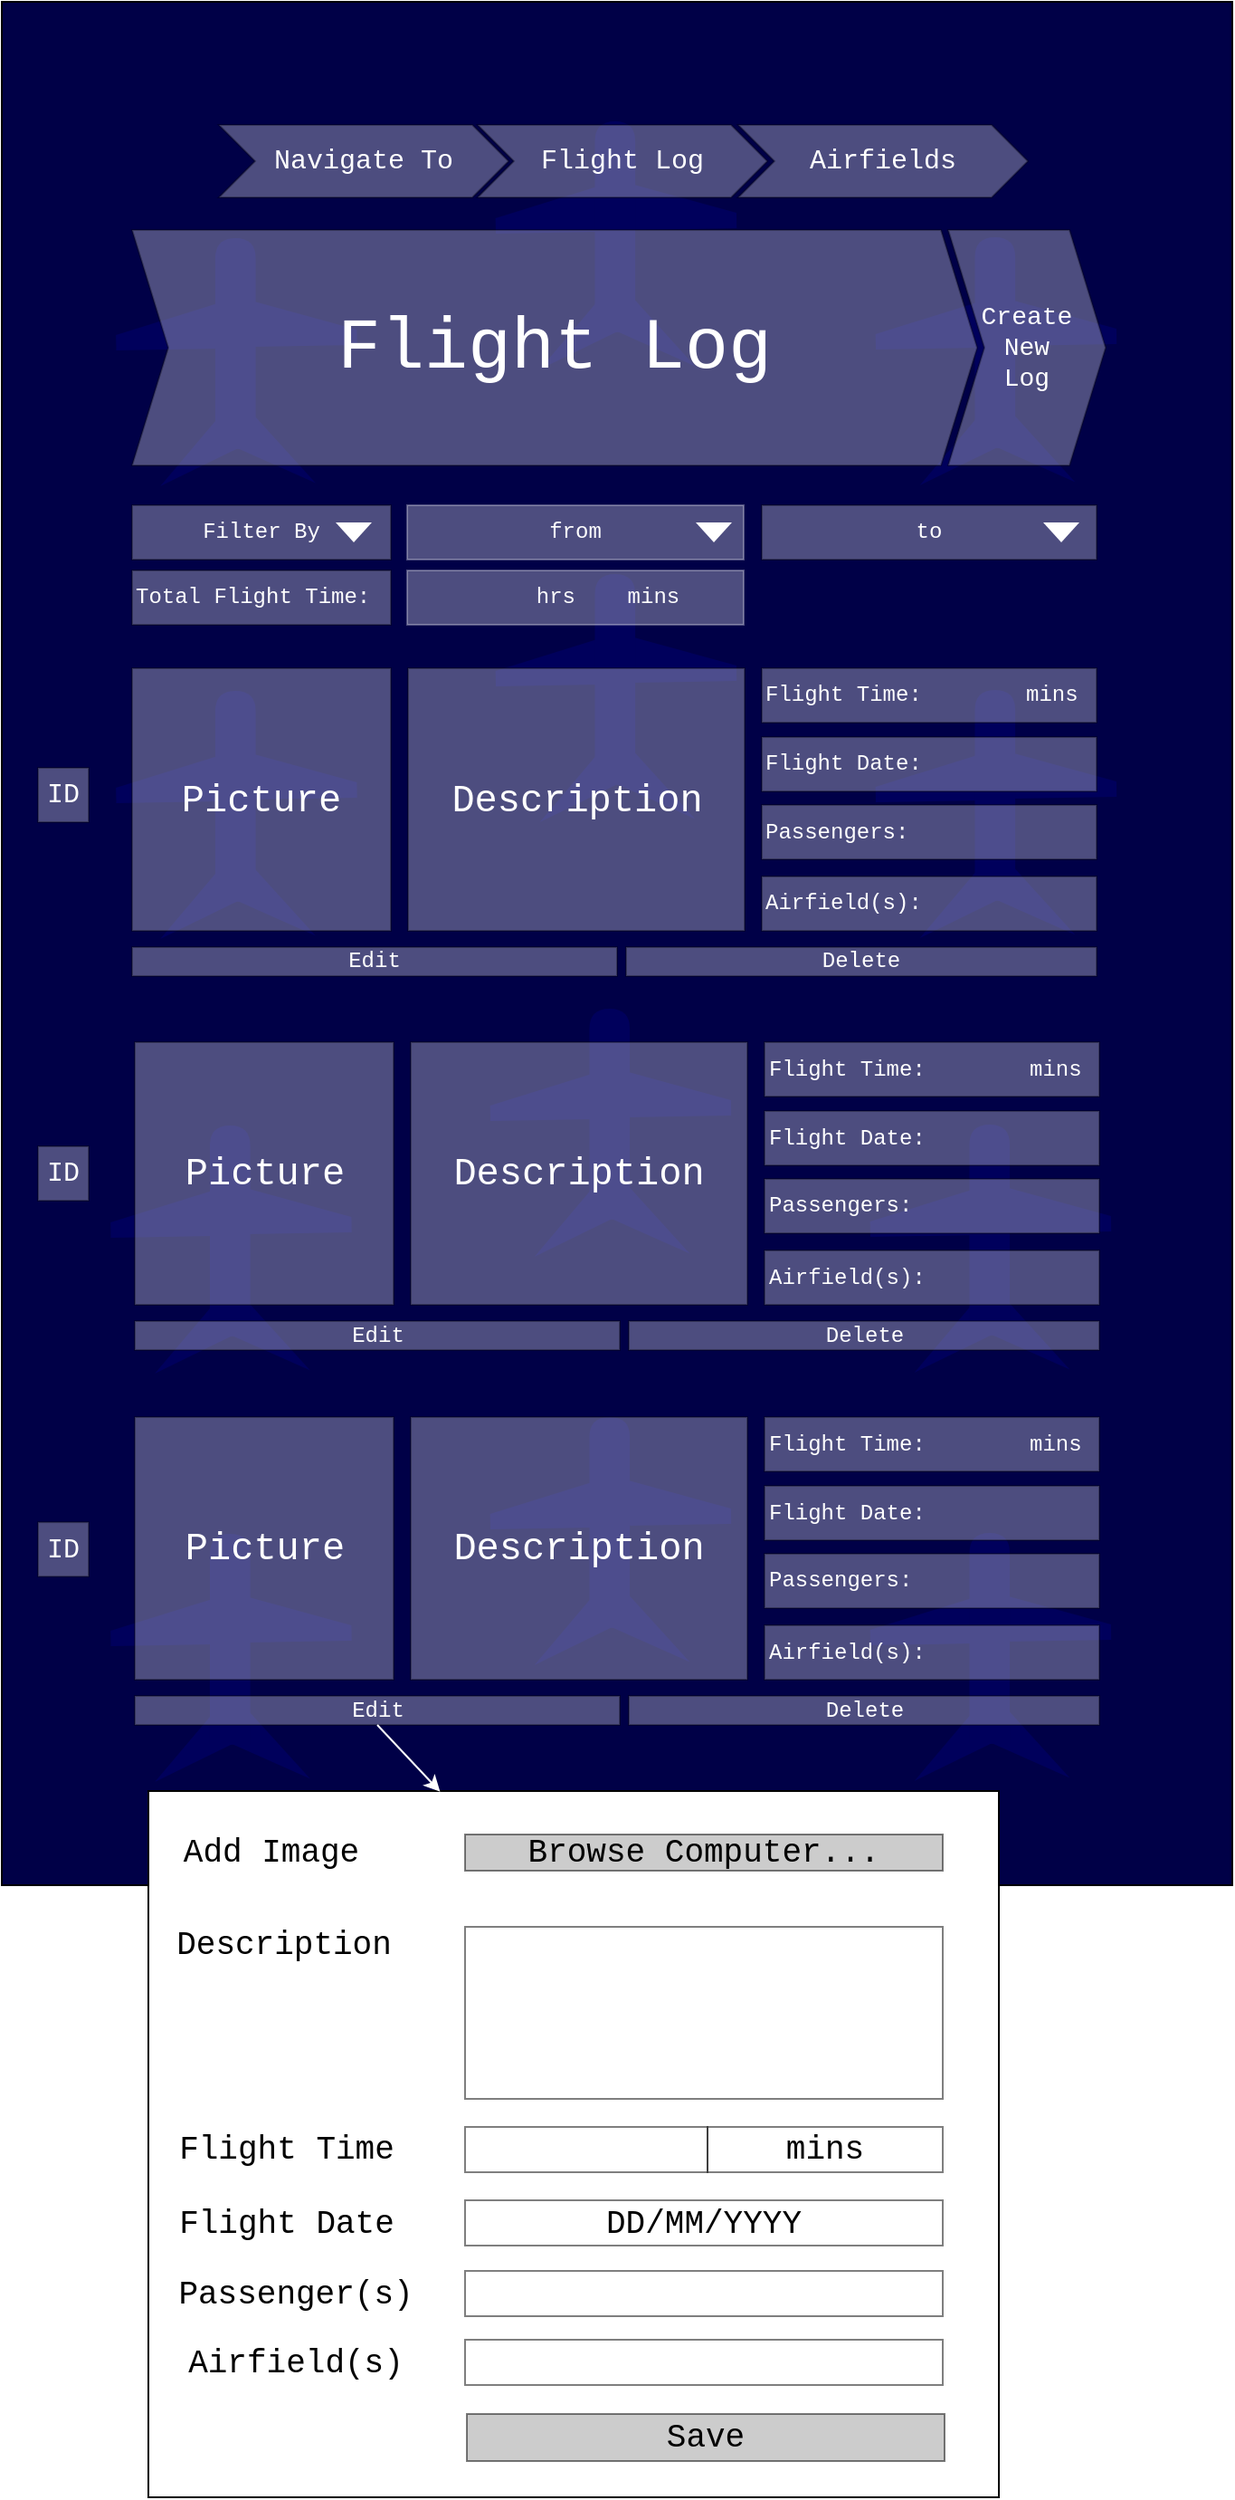 <mxfile type="github" version="12.1.3" pages="3">
  <diagram id="nMbEW4el2jbkitHSky47" name="FlightLog">
    <mxGraphModel grid="1" dx="848" dy="532" gridSize="10" guides="1" tooltips="1" connect="1" arrows="1" fold="1" page="1" pageScale="1" pageWidth="827" pageHeight="1169" math="0" shadow="0" background="none">
      <root>
        <mxCell id="0"/>
        <mxCell id="1" parent="0"/>
        <mxCell id="YJR4mvDb289GQr2k--yZ-1" value="" parent="1" vertex="1" style="group;fontSize=10;" connectable="0">
          <mxGeometry as="geometry" height="1040" width="680" y="52" x="60"/>
        </mxCell>
        <mxCell id="YJR4mvDb289GQr2k--yZ-2" value="" parent="YJR4mvDb289GQr2k--yZ-1" vertex="1" style="rounded=0;whiteSpace=wrap;html=1;fillColor=#000047;fontSize=12;">
          <mxGeometry as="geometry" height="1040" width="680"/>
        </mxCell>
        <mxCell id="YJR4mvDb289GQr2k--yZ-3" value="v" parent="YJR4mvDb289GQr2k--yZ-1" vertex="1" style="group;rotation=-1;" connectable="0">
          <mxGeometry as="geometry" height="90" width="133" y="881" x="61"/>
        </mxCell>
        <mxCell id="YJR4mvDb289GQr2k--yZ-4" value="" parent="YJR4mvDb289GQr2k--yZ-3" vertex="1" style="shape=manualInput;whiteSpace=wrap;html=1;labelBackgroundColor=#7EA6E0;fillColor=#00005C;fontSize=12;fontColor=#7EA6E0;strokeColor=none;size=17;rotation=-1;">
          <mxGeometry as="geometry" height="25.538" width="58.142" y="1" x="-1"/>
        </mxCell>
        <mxCell id="YJR4mvDb289GQr2k--yZ-5" value="" parent="YJR4mvDb289GQr2k--yZ-3" vertex="1" style="shape=manualInput;whiteSpace=wrap;html=1;labelBackgroundColor=#7EA6E0;fillColor=#00005C;fontSize=12;fontColor=#7EA6E0;resizeWidth=1;resizeHeight=1;flipH=1;strokeColor=none;size=17;rotation=-1;">
          <mxGeometry as="geometry" height="25.538" width="58.142" y="-1" x="74"/>
        </mxCell>
        <mxCell id="YJR4mvDb289GQr2k--yZ-6" value="" parent="YJR4mvDb289GQr2k--yZ-3" vertex="1" style="shape=manualInput;whiteSpace=wrap;html=1;labelBackgroundColor=#7EA6E0;fillColor=#00005C;fontSize=12;fontColor=#7EA6E0;rotation=-26;strokeColor=none;">
          <mxGeometry as="geometry" height="25.538" width="58.142" y="65" x="15"/>
        </mxCell>
        <mxCell id="YJR4mvDb289GQr2k--yZ-7" value="" parent="YJR4mvDb289GQr2k--yZ-3" vertex="1" style="shape=manualInput;whiteSpace=wrap;html=1;labelBackgroundColor=#7EA6E0;fillColor=#00005C;fontSize=12;fontColor=#7EA6E0;rotation=24;flipH=1;flipV=0;strokeColor=none;">
          <mxGeometry as="geometry" height="25.538" width="58.142" y="64" x="59"/>
        </mxCell>
        <mxCell id="YJR4mvDb289GQr2k--yZ-8" value="" parent="YJR4mvDb289GQr2k--yZ-3" vertex="1" style="shape=delay;whiteSpace=wrap;html=1;labelBackgroundColor=#7EA6E0;fillColor=#00005C;fontSize=12;fontColor=#7EA6E0;rotation=-90;strokeColor=none;">
          <mxGeometry as="geometry" height="22.346" width="116.284" y="12" x="7"/>
        </mxCell>
        <mxCell id="YJR4mvDb289GQr2k--yZ-9" value="" parent="YJR4mvDb289GQr2k--yZ-1" vertex="1" style="shape=manualInput;whiteSpace=wrap;html=1;labelBackgroundColor=#7EA6E0;fillColor=#00005C;fontSize=12;fontColor=#7EA6E0;strokeColor=none;size=17;rotation=-1;">
          <mxGeometry as="geometry" height="25.538" width="58.142" y="881.5" x="479.759"/>
        </mxCell>
        <mxCell id="YJR4mvDb289GQr2k--yZ-10" value="" parent="YJR4mvDb289GQr2k--yZ-1" vertex="1" style="shape=manualInput;whiteSpace=wrap;html=1;labelBackgroundColor=#7EA6E0;fillColor=#00005C;fontSize=12;fontColor=#7EA6E0;resizeWidth=1;resizeHeight=1;flipH=1;strokeColor=none;size=17;rotation=-1;">
          <mxGeometry as="geometry" height="25.538" width="58.142" y="879.5" x="554.759"/>
        </mxCell>
        <mxCell id="YJR4mvDb289GQr2k--yZ-11" value="" parent="YJR4mvDb289GQr2k--yZ-1" vertex="1" style="shape=manualInput;whiteSpace=wrap;html=1;labelBackgroundColor=#7EA6E0;fillColor=#00005C;fontSize=12;fontColor=#7EA6E0;rotation=-26;strokeColor=none;">
          <mxGeometry as="geometry" height="25.538" width="58.142" y="945.5" x="495.759"/>
        </mxCell>
        <mxCell id="YJR4mvDb289GQr2k--yZ-12" value="" parent="YJR4mvDb289GQr2k--yZ-1" vertex="1" style="shape=manualInput;whiteSpace=wrap;html=1;labelBackgroundColor=#7EA6E0;fillColor=#00005C;fontSize=12;fontColor=#7EA6E0;rotation=24;flipH=1;flipV=0;strokeColor=none;">
          <mxGeometry as="geometry" height="25.538" width="58.142" y="944.5" x="539.759"/>
        </mxCell>
        <mxCell id="YJR4mvDb289GQr2k--yZ-13" value="" parent="YJR4mvDb289GQr2k--yZ-1" vertex="1" style="shape=delay;whiteSpace=wrap;html=1;labelBackgroundColor=#7EA6E0;fillColor=#00005C;fontSize=12;fontColor=#7EA6E0;rotation=-90;strokeColor=none;">
          <mxGeometry as="geometry" height="22.346" width="116.284" y="892.5" x="487.759"/>
        </mxCell>
        <mxCell id="YJR4mvDb289GQr2k--yZ-14" value="" parent="YJR4mvDb289GQr2k--yZ-1" vertex="1" style="shape=manualInput;whiteSpace=wrap;html=1;labelBackgroundColor=#7EA6E0;fillColor=#00005C;fontSize=12;fontColor=#7EA6E0;strokeColor=none;size=17;rotation=-1;">
          <mxGeometry as="geometry" height="25.538" width="58.142" y="817.5" x="269.759"/>
        </mxCell>
        <mxCell id="YJR4mvDb289GQr2k--yZ-15" value="" parent="YJR4mvDb289GQr2k--yZ-1" vertex="1" style="shape=manualInput;whiteSpace=wrap;html=1;labelBackgroundColor=#7EA6E0;fillColor=#00005C;fontSize=12;fontColor=#7EA6E0;resizeWidth=1;resizeHeight=1;flipH=1;strokeColor=none;size=17;rotation=-1;">
          <mxGeometry as="geometry" height="25.538" width="58.142" y="815.5" x="344.759"/>
        </mxCell>
        <mxCell id="YJR4mvDb289GQr2k--yZ-16" value="" parent="YJR4mvDb289GQr2k--yZ-1" vertex="1" style="shape=manualInput;whiteSpace=wrap;html=1;labelBackgroundColor=#7EA6E0;fillColor=#00005C;fontSize=12;fontColor=#7EA6E0;rotation=-26;strokeColor=none;">
          <mxGeometry as="geometry" height="25.538" width="58.142" y="881.5" x="285.759"/>
        </mxCell>
        <mxCell id="YJR4mvDb289GQr2k--yZ-17" value="" parent="YJR4mvDb289GQr2k--yZ-1" vertex="1" style="shape=manualInput;whiteSpace=wrap;html=1;labelBackgroundColor=#7EA6E0;fillColor=#00005C;fontSize=12;fontColor=#7EA6E0;rotation=24;flipH=1;flipV=0;strokeColor=none;">
          <mxGeometry as="geometry" height="25.538" width="58.142" y="880.5" x="329.759"/>
        </mxCell>
        <mxCell id="YJR4mvDb289GQr2k--yZ-18" value="" parent="YJR4mvDb289GQr2k--yZ-1" vertex="1" style="shape=delay;whiteSpace=wrap;html=1;labelBackgroundColor=#7EA6E0;fillColor=#00005C;fontSize=12;fontColor=#7EA6E0;rotation=-90;strokeColor=none;">
          <mxGeometry as="geometry" height="22.346" width="116.284" y="828.5" x="277.759"/>
        </mxCell>
        <mxCell id="YJR4mvDb289GQr2k--yZ-19" value="v" parent="YJR4mvDb289GQr2k--yZ-1" vertex="1" style="group;rotation=-1;" connectable="0">
          <mxGeometry as="geometry" height="90" width="133" y="655.5" x="61"/>
        </mxCell>
        <mxCell id="YJR4mvDb289GQr2k--yZ-20" value="" parent="YJR4mvDb289GQr2k--yZ-19" vertex="1" style="shape=manualInput;whiteSpace=wrap;html=1;labelBackgroundColor=#7EA6E0;fillColor=#00005C;fontSize=12;fontColor=#7EA6E0;strokeColor=none;size=17;rotation=-1;">
          <mxGeometry as="geometry" height="25.538" width="58.142" y="1" x="-1"/>
        </mxCell>
        <mxCell id="YJR4mvDb289GQr2k--yZ-21" value="" parent="YJR4mvDb289GQr2k--yZ-19" vertex="1" style="shape=manualInput;whiteSpace=wrap;html=1;labelBackgroundColor=#7EA6E0;fillColor=#00005C;fontSize=12;fontColor=#7EA6E0;resizeWidth=1;resizeHeight=1;flipH=1;strokeColor=none;size=17;rotation=-1;">
          <mxGeometry as="geometry" height="25.538" width="58.142" y="-1" x="74"/>
        </mxCell>
        <mxCell id="YJR4mvDb289GQr2k--yZ-22" value="" parent="YJR4mvDb289GQr2k--yZ-19" vertex="1" style="shape=manualInput;whiteSpace=wrap;html=1;labelBackgroundColor=#7EA6E0;fillColor=#00005C;fontSize=12;fontColor=#7EA6E0;rotation=-26;strokeColor=none;">
          <mxGeometry as="geometry" height="25.538" width="58.142" y="65" x="15"/>
        </mxCell>
        <mxCell id="YJR4mvDb289GQr2k--yZ-23" value="" parent="YJR4mvDb289GQr2k--yZ-19" vertex="1" style="shape=manualInput;whiteSpace=wrap;html=1;labelBackgroundColor=#7EA6E0;fillColor=#00005C;fontSize=12;fontColor=#7EA6E0;rotation=24;flipH=1;flipV=0;strokeColor=none;">
          <mxGeometry as="geometry" height="25.538" width="58.142" y="64" x="59"/>
        </mxCell>
        <mxCell id="YJR4mvDb289GQr2k--yZ-24" value="" parent="YJR4mvDb289GQr2k--yZ-19" vertex="1" style="shape=delay;whiteSpace=wrap;html=1;labelBackgroundColor=#7EA6E0;fillColor=#00005C;fontSize=12;fontColor=#7EA6E0;rotation=-90;strokeColor=none;">
          <mxGeometry as="geometry" height="22.346" width="116.284" y="12" x="7"/>
        </mxCell>
        <mxCell id="YJR4mvDb289GQr2k--yZ-25" value="" parent="YJR4mvDb289GQr2k--yZ-1" vertex="1" style="shape=manualInput;whiteSpace=wrap;html=1;labelBackgroundColor=#7EA6E0;fillColor=#00005C;fontSize=12;fontColor=#7EA6E0;strokeColor=none;size=17;rotation=-1;">
          <mxGeometry as="geometry" height="25.538" width="58.142" y="656" x="479.759"/>
        </mxCell>
        <mxCell id="YJR4mvDb289GQr2k--yZ-26" value="" parent="YJR4mvDb289GQr2k--yZ-1" vertex="1" style="shape=manualInput;whiteSpace=wrap;html=1;labelBackgroundColor=#7EA6E0;fillColor=#00005C;fontSize=12;fontColor=#7EA6E0;resizeWidth=1;resizeHeight=1;flipH=1;strokeColor=none;size=17;rotation=-1;">
          <mxGeometry as="geometry" height="25.538" width="58.142" y="654" x="554.759"/>
        </mxCell>
        <mxCell id="YJR4mvDb289GQr2k--yZ-27" value="" parent="YJR4mvDb289GQr2k--yZ-1" vertex="1" style="shape=manualInput;whiteSpace=wrap;html=1;labelBackgroundColor=#7EA6E0;fillColor=#00005C;fontSize=12;fontColor=#7EA6E0;rotation=-26;strokeColor=none;">
          <mxGeometry as="geometry" height="25.538" width="58.142" y="720" x="495.759"/>
        </mxCell>
        <mxCell id="YJR4mvDb289GQr2k--yZ-28" value="" parent="YJR4mvDb289GQr2k--yZ-1" vertex="1" style="shape=manualInput;whiteSpace=wrap;html=1;labelBackgroundColor=#7EA6E0;fillColor=#00005C;fontSize=12;fontColor=#7EA6E0;rotation=24;flipH=1;flipV=0;strokeColor=none;">
          <mxGeometry as="geometry" height="25.538" width="58.142" y="719" x="539.759"/>
        </mxCell>
        <mxCell id="YJR4mvDb289GQr2k--yZ-29" value="" parent="YJR4mvDb289GQr2k--yZ-1" vertex="1" style="shape=delay;whiteSpace=wrap;html=1;labelBackgroundColor=#7EA6E0;fillColor=#00005C;fontSize=12;fontColor=#7EA6E0;rotation=-90;strokeColor=none;">
          <mxGeometry as="geometry" height="22.346" width="116.284" y="667" x="487.759"/>
        </mxCell>
        <mxCell id="YJR4mvDb289GQr2k--yZ-30" value="" parent="YJR4mvDb289GQr2k--yZ-1" vertex="1" style="shape=manualInput;whiteSpace=wrap;html=1;labelBackgroundColor=#7EA6E0;fillColor=#00005C;fontSize=12;fontColor=#7EA6E0;strokeColor=none;size=17;rotation=-1;">
          <mxGeometry as="geometry" height="25.538" width="58.142" y="592" x="269.759"/>
        </mxCell>
        <mxCell id="YJR4mvDb289GQr2k--yZ-31" value="" parent="YJR4mvDb289GQr2k--yZ-1" vertex="1" style="shape=manualInput;whiteSpace=wrap;html=1;labelBackgroundColor=#7EA6E0;fillColor=#00005C;fontSize=12;fontColor=#7EA6E0;resizeWidth=1;resizeHeight=1;flipH=1;strokeColor=none;size=17;rotation=-1;">
          <mxGeometry as="geometry" height="25.538" width="58.142" y="590" x="344.759"/>
        </mxCell>
        <mxCell id="YJR4mvDb289GQr2k--yZ-32" value="" parent="YJR4mvDb289GQr2k--yZ-1" vertex="1" style="shape=manualInput;whiteSpace=wrap;html=1;labelBackgroundColor=#7EA6E0;fillColor=#00005C;fontSize=12;fontColor=#7EA6E0;rotation=-26;strokeColor=none;">
          <mxGeometry as="geometry" height="25.538" width="58.142" y="656" x="285.759"/>
        </mxCell>
        <mxCell id="YJR4mvDb289GQr2k--yZ-33" value="" parent="YJR4mvDb289GQr2k--yZ-1" vertex="1" style="shape=manualInput;whiteSpace=wrap;html=1;labelBackgroundColor=#7EA6E0;fillColor=#00005C;fontSize=12;fontColor=#7EA6E0;rotation=24;flipH=1;flipV=0;strokeColor=none;">
          <mxGeometry as="geometry" height="25.538" width="58.142" y="655" x="329.759"/>
        </mxCell>
        <mxCell id="YJR4mvDb289GQr2k--yZ-34" value="" parent="YJR4mvDb289GQr2k--yZ-1" vertex="1" style="shape=delay;whiteSpace=wrap;html=1;labelBackgroundColor=#7EA6E0;fillColor=#00005C;fontSize=12;fontColor=#7EA6E0;rotation=-90;strokeColor=none;">
          <mxGeometry as="geometry" height="22.346" width="116.284" y="603" x="277.759"/>
        </mxCell>
        <mxCell id="YJR4mvDb289GQr2k--yZ-35" value="v" parent="YJR4mvDb289GQr2k--yZ-1" vertex="1" style="group;rotation=-1;" connectable="0">
          <mxGeometry as="geometry" height="90" width="133" y="415.5" x="64"/>
        </mxCell>
        <mxCell id="YJR4mvDb289GQr2k--yZ-36" value="" parent="YJR4mvDb289GQr2k--yZ-35" vertex="1" style="shape=manualInput;whiteSpace=wrap;html=1;labelBackgroundColor=#7EA6E0;fillColor=#00005C;fontSize=12;fontColor=#7EA6E0;strokeColor=none;size=17;rotation=-1;">
          <mxGeometry as="geometry" height="25.538" width="58.142" y="1" x="-1"/>
        </mxCell>
        <mxCell id="YJR4mvDb289GQr2k--yZ-37" value="" parent="YJR4mvDb289GQr2k--yZ-35" vertex="1" style="shape=manualInput;whiteSpace=wrap;html=1;labelBackgroundColor=#7EA6E0;fillColor=#00005C;fontSize=12;fontColor=#7EA6E0;resizeWidth=1;resizeHeight=1;flipH=1;strokeColor=none;size=17;rotation=-1;">
          <mxGeometry as="geometry" height="25.538" width="58.142" y="-1" x="74"/>
        </mxCell>
        <mxCell id="YJR4mvDb289GQr2k--yZ-38" value="" parent="YJR4mvDb289GQr2k--yZ-35" vertex="1" style="shape=manualInput;whiteSpace=wrap;html=1;labelBackgroundColor=#7EA6E0;fillColor=#00005C;fontSize=12;fontColor=#7EA6E0;rotation=-26;strokeColor=none;">
          <mxGeometry as="geometry" height="25.538" width="58.142" y="65" x="15"/>
        </mxCell>
        <mxCell id="YJR4mvDb289GQr2k--yZ-39" value="" parent="YJR4mvDb289GQr2k--yZ-35" vertex="1" style="shape=manualInput;whiteSpace=wrap;html=1;labelBackgroundColor=#7EA6E0;fillColor=#00005C;fontSize=12;fontColor=#7EA6E0;rotation=24;flipH=1;flipV=0;strokeColor=none;">
          <mxGeometry as="geometry" height="25.538" width="58.142" y="64" x="59"/>
        </mxCell>
        <mxCell id="YJR4mvDb289GQr2k--yZ-40" value="" parent="YJR4mvDb289GQr2k--yZ-35" vertex="1" style="shape=delay;whiteSpace=wrap;html=1;labelBackgroundColor=#7EA6E0;fillColor=#00005C;fontSize=12;fontColor=#7EA6E0;rotation=-90;strokeColor=none;">
          <mxGeometry as="geometry" height="22.346" width="116.284" y="12" x="7"/>
        </mxCell>
        <mxCell id="YJR4mvDb289GQr2k--yZ-41" value="" parent="YJR4mvDb289GQr2k--yZ-1" vertex="1" style="shape=manualInput;whiteSpace=wrap;html=1;labelBackgroundColor=#7EA6E0;fillColor=#00005C;fontSize=12;fontColor=#7EA6E0;strokeColor=none;size=17;rotation=-1;">
          <mxGeometry as="geometry" height="25.538" width="58.142" y="416" x="482.759"/>
        </mxCell>
        <mxCell id="YJR4mvDb289GQr2k--yZ-42" value="" parent="YJR4mvDb289GQr2k--yZ-1" vertex="1" style="shape=manualInput;whiteSpace=wrap;html=1;labelBackgroundColor=#7EA6E0;fillColor=#00005C;fontSize=12;fontColor=#7EA6E0;resizeWidth=1;resizeHeight=1;flipH=1;strokeColor=none;size=17;rotation=-1;">
          <mxGeometry as="geometry" height="25.538" width="58.142" y="414" x="557.759"/>
        </mxCell>
        <mxCell id="YJR4mvDb289GQr2k--yZ-43" value="" parent="YJR4mvDb289GQr2k--yZ-1" vertex="1" style="shape=manualInput;whiteSpace=wrap;html=1;labelBackgroundColor=#7EA6E0;fillColor=#00005C;fontSize=12;fontColor=#7EA6E0;rotation=-26;strokeColor=none;">
          <mxGeometry as="geometry" height="25.538" width="58.142" y="480" x="498.759"/>
        </mxCell>
        <mxCell id="YJR4mvDb289GQr2k--yZ-44" value="" parent="YJR4mvDb289GQr2k--yZ-1" vertex="1" style="shape=manualInput;whiteSpace=wrap;html=1;labelBackgroundColor=#7EA6E0;fillColor=#00005C;fontSize=12;fontColor=#7EA6E0;rotation=24;flipH=1;flipV=0;strokeColor=none;">
          <mxGeometry as="geometry" height="25.538" width="58.142" y="479" x="542.759"/>
        </mxCell>
        <mxCell id="YJR4mvDb289GQr2k--yZ-45" value="" parent="YJR4mvDb289GQr2k--yZ-1" vertex="1" style="shape=delay;whiteSpace=wrap;html=1;labelBackgroundColor=#7EA6E0;fillColor=#00005C;fontSize=12;fontColor=#7EA6E0;rotation=-90;strokeColor=none;">
          <mxGeometry as="geometry" height="22.346" width="116.284" y="427" x="490.759"/>
        </mxCell>
        <mxCell id="YJR4mvDb289GQr2k--yZ-46" value="" parent="YJR4mvDb289GQr2k--yZ-1" vertex="1" style="shape=manualInput;whiteSpace=wrap;html=1;labelBackgroundColor=#7EA6E0;fillColor=#00005C;fontSize=12;fontColor=#7EA6E0;strokeColor=none;size=17;rotation=-1;">
          <mxGeometry as="geometry" height="25.538" width="58.142" y="352" x="272.759"/>
        </mxCell>
        <mxCell id="YJR4mvDb289GQr2k--yZ-47" value="" parent="YJR4mvDb289GQr2k--yZ-1" vertex="1" style="shape=manualInput;whiteSpace=wrap;html=1;labelBackgroundColor=#7EA6E0;fillColor=#00005C;fontSize=12;fontColor=#7EA6E0;resizeWidth=1;resizeHeight=1;flipH=1;strokeColor=none;size=17;rotation=-1;">
          <mxGeometry as="geometry" height="25.538" width="58.142" y="350" x="347.759"/>
        </mxCell>
        <mxCell id="YJR4mvDb289GQr2k--yZ-48" value="" parent="YJR4mvDb289GQr2k--yZ-1" vertex="1" style="shape=manualInput;whiteSpace=wrap;html=1;labelBackgroundColor=#7EA6E0;fillColor=#00005C;fontSize=12;fontColor=#7EA6E0;rotation=-26;strokeColor=none;">
          <mxGeometry as="geometry" height="25.538" width="58.142" y="416" x="288.759"/>
        </mxCell>
        <mxCell id="YJR4mvDb289GQr2k--yZ-49" value="" parent="YJR4mvDb289GQr2k--yZ-1" vertex="1" style="shape=manualInput;whiteSpace=wrap;html=1;labelBackgroundColor=#7EA6E0;fillColor=#00005C;fontSize=12;fontColor=#7EA6E0;rotation=24;flipH=1;flipV=0;strokeColor=none;">
          <mxGeometry as="geometry" height="25.538" width="58.142" y="415" x="332.759"/>
        </mxCell>
        <mxCell id="YJR4mvDb289GQr2k--yZ-50" value="" parent="YJR4mvDb289GQr2k--yZ-1" vertex="1" style="shape=delay;whiteSpace=wrap;html=1;labelBackgroundColor=#7EA6E0;fillColor=#00005C;fontSize=12;fontColor=#7EA6E0;rotation=-90;strokeColor=none;">
          <mxGeometry as="geometry" height="22.346" width="116.284" y="363" x="280.759"/>
        </mxCell>
        <mxCell id="YJR4mvDb289GQr2k--yZ-51" value="v" parent="YJR4mvDb289GQr2k--yZ-1" vertex="1" style="group;rotation=-1;" connectable="0">
          <mxGeometry as="geometry" height="90" width="133" y="165.5" x="64"/>
        </mxCell>
        <mxCell id="YJR4mvDb289GQr2k--yZ-52" value="" parent="YJR4mvDb289GQr2k--yZ-51" vertex="1" style="shape=manualInput;whiteSpace=wrap;html=1;labelBackgroundColor=#7EA6E0;fillColor=#00005C;fontSize=12;fontColor=#7EA6E0;strokeColor=none;size=17;rotation=-1;">
          <mxGeometry as="geometry" height="25.538" width="58.142" y="1" x="-1"/>
        </mxCell>
        <mxCell id="YJR4mvDb289GQr2k--yZ-53" value="" parent="YJR4mvDb289GQr2k--yZ-51" vertex="1" style="shape=manualInput;whiteSpace=wrap;html=1;labelBackgroundColor=#7EA6E0;fillColor=#00005C;fontSize=12;fontColor=#7EA6E0;resizeWidth=1;resizeHeight=1;flipH=1;strokeColor=none;size=17;rotation=-1;">
          <mxGeometry as="geometry" height="25.538" width="58.142" y="-1" x="74"/>
        </mxCell>
        <mxCell id="YJR4mvDb289GQr2k--yZ-54" value="" parent="YJR4mvDb289GQr2k--yZ-51" vertex="1" style="shape=manualInput;whiteSpace=wrap;html=1;labelBackgroundColor=#7EA6E0;fillColor=#00005C;fontSize=12;fontColor=#7EA6E0;rotation=-26;strokeColor=none;">
          <mxGeometry as="geometry" height="25.538" width="58.142" y="65" x="15"/>
        </mxCell>
        <mxCell id="YJR4mvDb289GQr2k--yZ-55" value="" parent="YJR4mvDb289GQr2k--yZ-51" vertex="1" style="shape=manualInput;whiteSpace=wrap;html=1;labelBackgroundColor=#7EA6E0;fillColor=#00005C;fontSize=12;fontColor=#7EA6E0;rotation=24;flipH=1;flipV=0;strokeColor=none;">
          <mxGeometry as="geometry" height="25.538" width="58.142" y="64" x="59"/>
        </mxCell>
        <mxCell id="YJR4mvDb289GQr2k--yZ-56" value="" parent="YJR4mvDb289GQr2k--yZ-51" vertex="1" style="shape=delay;whiteSpace=wrap;html=1;labelBackgroundColor=#7EA6E0;fillColor=#00005C;fontSize=12;fontColor=#7EA6E0;rotation=-90;strokeColor=none;">
          <mxGeometry as="geometry" height="22.346" width="116.284" y="12" x="7"/>
        </mxCell>
        <mxCell id="YJR4mvDb289GQr2k--yZ-57" value="" parent="YJR4mvDb289GQr2k--yZ-1" vertex="1" style="shape=manualInput;whiteSpace=wrap;html=1;labelBackgroundColor=#7EA6E0;fillColor=#00005C;fontSize=12;fontColor=#7EA6E0;strokeColor=none;size=17;rotation=-1;">
          <mxGeometry as="geometry" height="25.538" width="58.142" y="166" x="482.759"/>
        </mxCell>
        <mxCell id="YJR4mvDb289GQr2k--yZ-58" value="" parent="YJR4mvDb289GQr2k--yZ-1" vertex="1" style="shape=manualInput;whiteSpace=wrap;html=1;labelBackgroundColor=#7EA6E0;fillColor=#00005C;fontSize=12;fontColor=#7EA6E0;resizeWidth=1;resizeHeight=1;flipH=1;strokeColor=none;size=17;rotation=-1;">
          <mxGeometry as="geometry" height="25.538" width="58.142" y="164" x="557.759"/>
        </mxCell>
        <mxCell id="YJR4mvDb289GQr2k--yZ-59" value="" parent="YJR4mvDb289GQr2k--yZ-1" vertex="1" style="shape=manualInput;whiteSpace=wrap;html=1;labelBackgroundColor=#7EA6E0;fillColor=#00005C;fontSize=12;fontColor=#7EA6E0;rotation=-26;strokeColor=none;">
          <mxGeometry as="geometry" height="25.538" width="58.142" y="230" x="498.759"/>
        </mxCell>
        <mxCell id="YJR4mvDb289GQr2k--yZ-60" value="" parent="YJR4mvDb289GQr2k--yZ-1" vertex="1" style="shape=manualInput;whiteSpace=wrap;html=1;labelBackgroundColor=#7EA6E0;fillColor=#00005C;fontSize=12;fontColor=#7EA6E0;rotation=24;flipH=1;flipV=0;strokeColor=none;">
          <mxGeometry as="geometry" height="25.538" width="58.142" y="229" x="542.759"/>
        </mxCell>
        <mxCell id="YJR4mvDb289GQr2k--yZ-61" value="" parent="YJR4mvDb289GQr2k--yZ-1" vertex="1" style="shape=delay;whiteSpace=wrap;html=1;labelBackgroundColor=#7EA6E0;fillColor=#00005C;fontSize=12;fontColor=#7EA6E0;rotation=-90;strokeColor=none;">
          <mxGeometry as="geometry" height="22.346" width="116.284" y="177" x="490.759"/>
        </mxCell>
        <mxCell id="YJR4mvDb289GQr2k--yZ-62" value="" parent="YJR4mvDb289GQr2k--yZ-1" vertex="1" style="shape=manualInput;whiteSpace=wrap;html=1;labelBackgroundColor=#7EA6E0;fillColor=#00005C;fontSize=12;fontColor=#7EA6E0;strokeColor=none;size=17;rotation=-1;">
          <mxGeometry as="geometry" height="25.538" width="58.142" y="102" x="272.759"/>
        </mxCell>
        <mxCell id="YJR4mvDb289GQr2k--yZ-63" value="" parent="YJR4mvDb289GQr2k--yZ-1" vertex="1" style="shape=manualInput;whiteSpace=wrap;html=1;labelBackgroundColor=#7EA6E0;fillColor=#00005C;fontSize=12;fontColor=#7EA6E0;resizeWidth=1;resizeHeight=1;flipH=1;strokeColor=none;size=17;rotation=-1;">
          <mxGeometry as="geometry" height="25.538" width="58.142" y="100" x="347.759"/>
        </mxCell>
        <mxCell id="YJR4mvDb289GQr2k--yZ-64" value="" parent="YJR4mvDb289GQr2k--yZ-1" vertex="1" style="shape=manualInput;whiteSpace=wrap;html=1;labelBackgroundColor=#7EA6E0;fillColor=#00005C;fontSize=12;fontColor=#7EA6E0;rotation=-26;strokeColor=none;">
          <mxGeometry as="geometry" height="25.538" width="58.142" y="166" x="288.759"/>
        </mxCell>
        <mxCell id="YJR4mvDb289GQr2k--yZ-65" value="" parent="YJR4mvDb289GQr2k--yZ-1" vertex="1" style="shape=manualInput;whiteSpace=wrap;html=1;labelBackgroundColor=#7EA6E0;fillColor=#00005C;fontSize=12;fontColor=#7EA6E0;rotation=24;flipH=1;flipV=0;strokeColor=none;">
          <mxGeometry as="geometry" height="25.538" width="58.142" y="165" x="332.759"/>
        </mxCell>
        <mxCell id="YJR4mvDb289GQr2k--yZ-66" value="" parent="YJR4mvDb289GQr2k--yZ-1" vertex="1" style="shape=delay;whiteSpace=wrap;html=1;labelBackgroundColor=#7EA6E0;fillColor=#00005C;fontSize=12;fontColor=#7EA6E0;rotation=-90;strokeColor=none;">
          <mxGeometry as="geometry" height="22.346" width="116.284" y="113" x="280.759"/>
        </mxCell>
        <mxCell id="YJR4mvDb289GQr2k--yZ-67" value="Flight Time: &amp;nbsp; &amp;nbsp; &amp;nbsp;&amp;nbsp; mins" parent="YJR4mvDb289GQr2k--yZ-1" vertex="1" style="rounded=0;whiteSpace=wrap;html=1;labelBackgroundColor=none;fontFamily=Courier New;fontSize=12;fontColor=#FFFFFF;opacity=30;align=left;">
          <mxGeometry as="geometry" height="30" width="185" y="574.5" x="421.5"/>
        </mxCell>
        <mxCell id="YJR4mvDb289GQr2k--yZ-68" value="Description" parent="YJR4mvDb289GQr2k--yZ-1" vertex="1" style="rounded=0;whiteSpace=wrap;html=1;labelBackgroundColor=none;fontFamily=Courier New;fontSize=21;fontColor=#FFFFFF;opacity=30;">
          <mxGeometry as="geometry" height="145" width="186" y="574.5" x="226"/>
        </mxCell>
        <mxCell id="YJR4mvDb289GQr2k--yZ-69" value="Edit" parent="YJR4mvDb289GQr2k--yZ-1" vertex="1" style="rounded=0;whiteSpace=wrap;html=1;labelBackgroundColor=none;fontFamily=Courier New;fontSize=12;fontColor=#FFFFFF;opacity=30;">
          <mxGeometry as="geometry" height="16" width="268" y="728.5" x="73.5"/>
        </mxCell>
        <mxCell id="YJR4mvDb289GQr2k--yZ-70" value="Airfield(s):" parent="YJR4mvDb289GQr2k--yZ-1" vertex="1" style="rounded=0;whiteSpace=wrap;html=1;labelBackgroundColor=none;fontFamily=Courier New;fontSize=12;fontColor=#FFFFFF;opacity=30;align=left;">
          <mxGeometry as="geometry" height="30" width="185" y="689.5" x="421.5"/>
        </mxCell>
        <mxCell id="YJR4mvDb289GQr2k--yZ-71" value="Passengers:" parent="YJR4mvDb289GQr2k--yZ-1" vertex="1" style="rounded=0;whiteSpace=wrap;html=1;labelBackgroundColor=none;fontFamily=Courier New;fontSize=12;fontColor=#FFFFFF;opacity=30;align=left;">
          <mxGeometry as="geometry" height="30" width="185" y="650" x="421.5"/>
        </mxCell>
        <mxCell id="YJR4mvDb289GQr2k--yZ-72" value="Delete" parent="YJR4mvDb289GQr2k--yZ-1" vertex="1" style="rounded=0;whiteSpace=wrap;html=1;labelBackgroundColor=none;fontFamily=Courier New;fontSize=12;fontColor=#FFFFFF;opacity=30;">
          <mxGeometry as="geometry" height="16" width="260" y="728.5" x="346.5"/>
        </mxCell>
        <mxCell id="YJR4mvDb289GQr2k--yZ-73" value="Flight Date:&amp;nbsp;" parent="YJR4mvDb289GQr2k--yZ-1" vertex="1" style="rounded=0;whiteSpace=wrap;html=1;labelBackgroundColor=none;fontFamily=Courier New;fontSize=12;fontColor=#FFFFFF;opacity=30;align=left;">
          <mxGeometry as="geometry" height="30" width="185" y="612.5" x="421.5"/>
        </mxCell>
        <mxCell id="YJR4mvDb289GQr2k--yZ-74" value="Picture" parent="YJR4mvDb289GQr2k--yZ-1" vertex="1" style="rounded=0;whiteSpace=wrap;html=1;labelBackgroundColor=none;fontFamily=Courier New;fontSize=21;fontColor=#FFFFFF;opacity=30;">
          <mxGeometry as="geometry" height="145" width="143" y="574.5" x="73.5"/>
        </mxCell>
        <mxCell id="YJR4mvDb289GQr2k--yZ-75" value="Flight Time: &amp;nbsp; &amp;nbsp; &amp;nbsp;&amp;nbsp; mins" parent="YJR4mvDb289GQr2k--yZ-1" vertex="1" style="rounded=0;whiteSpace=wrap;html=1;labelBackgroundColor=none;fontFamily=Courier New;fontSize=12;fontColor=#FFFFFF;opacity=30;align=left;">
          <mxGeometry as="geometry" height="30" width="185" y="781.5" x="421.5"/>
        </mxCell>
        <mxCell id="YJR4mvDb289GQr2k--yZ-76" value="Description" parent="YJR4mvDb289GQr2k--yZ-1" vertex="1" style="rounded=0;whiteSpace=wrap;html=1;labelBackgroundColor=none;fontFamily=Courier New;fontSize=21;fontColor=#FFFFFF;opacity=30;">
          <mxGeometry as="geometry" height="145" width="186" y="781.5" x="226"/>
        </mxCell>
        <mxCell id="YJR4mvDb289GQr2k--yZ-77" value="Edit" parent="YJR4mvDb289GQr2k--yZ-1" vertex="1" style="rounded=0;whiteSpace=wrap;html=1;labelBackgroundColor=none;fontFamily=Courier New;fontSize=12;fontColor=#FFFFFF;opacity=30;">
          <mxGeometry as="geometry" height="16" width="268" y="935.5" x="73.5"/>
        </mxCell>
        <mxCell id="YJR4mvDb289GQr2k--yZ-78" value="Airfield(s):" parent="YJR4mvDb289GQr2k--yZ-1" vertex="1" style="rounded=0;whiteSpace=wrap;html=1;labelBackgroundColor=none;fontFamily=Courier New;fontSize=12;fontColor=#FFFFFF;opacity=30;align=left;">
          <mxGeometry as="geometry" height="30" width="185" y="896.5" x="421.5"/>
        </mxCell>
        <mxCell id="YJR4mvDb289GQr2k--yZ-79" value="Passengers:" parent="YJR4mvDb289GQr2k--yZ-1" vertex="1" style="rounded=0;whiteSpace=wrap;html=1;labelBackgroundColor=none;fontFamily=Courier New;fontSize=12;fontColor=#FFFFFF;opacity=30;align=left;">
          <mxGeometry as="geometry" height="30" width="185" y="857" x="421.5"/>
        </mxCell>
        <mxCell id="YJR4mvDb289GQr2k--yZ-80" value="Delete" parent="YJR4mvDb289GQr2k--yZ-1" vertex="1" style="rounded=0;whiteSpace=wrap;html=1;labelBackgroundColor=none;fontFamily=Courier New;fontSize=12;fontColor=#FFFFFF;opacity=30;">
          <mxGeometry as="geometry" height="16" width="260" y="935.5" x="346.5"/>
        </mxCell>
        <mxCell id="YJR4mvDb289GQr2k--yZ-81" value="Flight Date:&amp;nbsp;" parent="YJR4mvDb289GQr2k--yZ-1" vertex="1" style="rounded=0;whiteSpace=wrap;html=1;labelBackgroundColor=none;fontFamily=Courier New;fontSize=12;fontColor=#FFFFFF;opacity=30;align=left;">
          <mxGeometry as="geometry" height="30" width="185" y="819.5" x="421.5"/>
        </mxCell>
        <mxCell id="YJR4mvDb289GQr2k--yZ-82" value="Picture" parent="YJR4mvDb289GQr2k--yZ-1" vertex="1" style="rounded=0;whiteSpace=wrap;html=1;labelBackgroundColor=none;fontFamily=Courier New;fontSize=21;fontColor=#FFFFFF;opacity=30;">
          <mxGeometry as="geometry" height="145" width="143" y="781.5" x="73.5"/>
        </mxCell>
        <mxCell id="xr_CO7B2xYz3fXLMO39n-5" value="ID" parent="YJR4mvDb289GQr2k--yZ-1" vertex="1" style="rounded=0;whiteSpace=wrap;html=1;labelBackgroundColor=none;fontFamily=Courier New;fontSize=15;fontColor=#FFFFFF;opacity=30;">
          <mxGeometry as="geometry" height="30" width="28" y="423" x="20"/>
        </mxCell>
        <mxCell id="xr_CO7B2xYz3fXLMO39n-6" value="ID" parent="YJR4mvDb289GQr2k--yZ-1" vertex="1" style="rounded=0;whiteSpace=wrap;html=1;labelBackgroundColor=none;fontFamily=Courier New;fontSize=15;fontColor=#FFFFFF;opacity=30;">
          <mxGeometry as="geometry" height="30" width="28" y="632" x="20"/>
        </mxCell>
        <mxCell id="xr_CO7B2xYz3fXLMO39n-9" value="ID" parent="YJR4mvDb289GQr2k--yZ-1" vertex="1" style="rounded=0;whiteSpace=wrap;html=1;labelBackgroundColor=none;fontFamily=Courier New;fontSize=15;fontColor=#FFFFFF;opacity=30;">
          <mxGeometry as="geometry" height="30" width="28" y="839.559" x="20"/>
        </mxCell>
        <mxCell id="YY9EZxj1DfYb8qE-qnu3-2" value="&lt;font&gt;Flight Log&lt;/font&gt;" parent="1" vertex="1" style="shape=step;perimeter=stepPerimeter;whiteSpace=wrap;html=1;fixedSize=1;opacity=30;fontSize=40;fontFamily=Courier New;labelBorderColor=none;labelBackgroundColor=none;fontColor=#FFFFFF;fontStyle=0">
          <mxGeometry as="geometry" height="130" width="467" y="178" x="132"/>
        </mxCell>
        <mxCell id="YY9EZxj1DfYb8qE-qnu3-3" value="Airfields" parent="1" vertex="1" style="shape=step;perimeter=stepPerimeter;whiteSpace=wrap;html=1;fixedSize=1;opacity=30;fontSize=15;fontFamily=Courier New;labelBorderColor=none;labelBackgroundColor=none;fontColor=#FFFFFF;">
          <mxGeometry as="geometry" height="40" width="160" y="120" x="467"/>
        </mxCell>
        <mxCell id="YY9EZxj1DfYb8qE-qnu3-4" value="Flight Log" parent="1" vertex="1" style="shape=step;perimeter=stepPerimeter;whiteSpace=wrap;html=1;fixedSize=1;opacity=30;fontSize=15;fontFamily=Courier New;labelBorderColor=none;labelBackgroundColor=none;fontColor=#FFFFFF;">
          <mxGeometry as="geometry" height="40" width="160" y="120" x="323"/>
        </mxCell>
        <mxCell id="YY9EZxj1DfYb8qE-qnu3-5" value="Navigate To" parent="1" vertex="1" style="shape=step;perimeter=stepPerimeter;whiteSpace=wrap;html=1;fixedSize=1;opacity=30;fontSize=15;fontFamily=Courier New;labelBorderColor=none;labelBackgroundColor=none;fontColor=#FFFFFF;">
          <mxGeometry as="geometry" height="40" width="160" y="120" x="180"/>
        </mxCell>
        <mxCell id="YY9EZxj1DfYb8qE-qnu3-7" value="Create&lt;br&gt;New&lt;br&gt;Log" parent="1" vertex="1" style="shape=step;perimeter=stepPerimeter;whiteSpace=wrap;html=1;fixedSize=1;opacity=30;fontSize=14;fontFamily=Courier New;labelBorderColor=none;labelBackgroundColor=none;fontColor=#FFFFFF;fontStyle=0">
          <mxGeometry as="geometry" height="130" width="87" y="178" x="583"/>
        </mxCell>
        <mxCell id="YY9EZxj1DfYb8qE-qnu3-8" value="Flight Time: &amp;nbsp; &amp;nbsp; &amp;nbsp;&amp;nbsp; mins" parent="1" vertex="1" style="rounded=0;whiteSpace=wrap;html=1;labelBackgroundColor=none;fontFamily=Courier New;fontSize=12;fontColor=#FFFFFF;opacity=30;align=left;">
          <mxGeometry as="geometry" height="30" width="185" y="420" x="480"/>
        </mxCell>
        <mxCell id="YY9EZxj1DfYb8qE-qnu3-9" value="Description" parent="1" vertex="1" style="rounded=0;whiteSpace=wrap;html=1;labelBackgroundColor=none;fontFamily=Courier New;fontSize=21;fontColor=#FFFFFF;opacity=30;">
          <mxGeometry as="geometry" height="145" width="186" y="420" x="284.5"/>
        </mxCell>
        <mxCell id="YY9EZxj1DfYb8qE-qnu3-10" value="Edit" parent="1" vertex="1" style="rounded=0;whiteSpace=wrap;html=1;labelBackgroundColor=none;fontFamily=Courier New;fontSize=12;fontColor=#FFFFFF;opacity=30;">
          <mxGeometry as="geometry" height="16" width="268" y="574" x="132"/>
        </mxCell>
        <mxCell id="YY9EZxj1DfYb8qE-qnu3-11" value="Airfield(s):" parent="1" vertex="1" style="rounded=0;whiteSpace=wrap;html=1;labelBackgroundColor=none;fontFamily=Courier New;fontSize=12;fontColor=#FFFFFF;opacity=30;align=left;">
          <mxGeometry as="geometry" height="30" width="185" y="535" x="480"/>
        </mxCell>
        <mxCell id="YY9EZxj1DfYb8qE-qnu3-12" value="Passengers:" parent="1" vertex="1" style="rounded=0;whiteSpace=wrap;html=1;labelBackgroundColor=none;fontFamily=Courier New;fontSize=12;fontColor=#FFFFFF;opacity=30;align=left;">
          <mxGeometry as="geometry" height="30" width="185" y="495.5" x="480"/>
        </mxCell>
        <mxCell id="YY9EZxj1DfYb8qE-qnu3-13" value="Delete" parent="1" vertex="1" style="rounded=0;whiteSpace=wrap;html=1;labelBackgroundColor=none;fontFamily=Courier New;fontSize=12;fontColor=#FFFFFF;opacity=30;">
          <mxGeometry as="geometry" height="16" width="260" y="574" x="405"/>
        </mxCell>
        <mxCell id="YY9EZxj1DfYb8qE-qnu3-28" value="&lt;p style=&quot;line-height: 140%&quot;&gt;&lt;br&gt;&lt;/p&gt;" parent="1" vertex="1" style="rounded=0;whiteSpace=wrap;html=1;labelBackgroundColor=none;fontFamily=Courier New;fontSize=18;fontColor=#000000;align=left;verticalAlign=top;">
          <mxGeometry as="geometry" height="390" width="470" y="1040" x="141"/>
        </mxCell>
        <mxCell id="YY9EZxj1DfYb8qE-qnu3-30" value="Browse Computer..." parent="1" vertex="1" style="rounded=0;whiteSpace=wrap;html=1;labelBackgroundColor=none;fontFamily=Courier New;fontSize=18;fontColor=#000000;opacity=50;fillColor=#999999;">
          <mxGeometry as="geometry" height="20" width="264" y="1064" x="316"/>
        </mxCell>
        <mxCell id="YY9EZxj1DfYb8qE-qnu3-31" value="" parent="1" vertex="1" style="rounded=0;whiteSpace=wrap;html=1;labelBackgroundColor=none;fillColor=none;fontFamily=Courier New;fontSize=18;fontColor=#000000;opacity=50;">
          <mxGeometry as="geometry" height="95" width="264" y="1115" x="316"/>
        </mxCell>
        <mxCell id="YY9EZxj1DfYb8qE-qnu3-32" value="" parent="1" vertex="1" style="rounded=0;whiteSpace=wrap;html=1;labelBackgroundColor=none;fillColor=none;fontFamily=Courier New;fontSize=18;fontColor=#000000;opacity=50;">
          <mxGeometry as="geometry" height="25" width="134" y="1225.5" x="316"/>
        </mxCell>
        <mxCell id="YY9EZxj1DfYb8qE-qnu3-33" value="mins" parent="1" vertex="1" style="rounded=0;whiteSpace=wrap;html=1;labelBackgroundColor=none;fillColor=none;fontFamily=Courier New;fontSize=18;fontColor=#000000;opacity=50;">
          <mxGeometry as="geometry" height="25" width="130" y="1225.5" x="450"/>
        </mxCell>
        <mxCell id="YY9EZxj1DfYb8qE-qnu3-34" value="" parent="1" vertex="1" style="rounded=0;whiteSpace=wrap;html=1;labelBackgroundColor=none;fillColor=none;fontFamily=Courier New;fontSize=18;fontColor=#000000;opacity=50;">
          <mxGeometry as="geometry" height="25" width="264" y="1305" x="316"/>
        </mxCell>
        <mxCell id="YY9EZxj1DfYb8qE-qnu3-35" value="" parent="1" vertex="1" style="rounded=0;whiteSpace=wrap;html=1;labelBackgroundColor=none;fillColor=none;fontFamily=Courier New;fontSize=18;fontColor=#000000;opacity=50;">
          <mxGeometry as="geometry" height="25" width="264" y="1343" x="316"/>
        </mxCell>
        <mxCell id="YY9EZxj1DfYb8qE-qnu3-36" value="Add Image" parent="1" vertex="1" style="rounded=0;whiteSpace=wrap;html=1;labelBackgroundColor=none;fillColor=none;fontFamily=Courier New;fontSize=18;fontColor=#000000;opacity=50;strokeColor=none;">
          <mxGeometry as="geometry" height="35" width="120" y="1056.5" x="149"/>
        </mxCell>
        <mxCell id="YY9EZxj1DfYb8qE-qnu3-37" value="Description" parent="1" vertex="1" style="rounded=0;whiteSpace=wrap;html=1;labelBackgroundColor=none;fillColor=none;fontFamily=Courier New;fontSize=18;fontColor=#000000;opacity=50;strokeColor=none;">
          <mxGeometry as="geometry" height="35" width="120" y="1107" x="156"/>
        </mxCell>
        <mxCell id="YY9EZxj1DfYb8qE-qnu3-38" value="Flight Time" parent="1" vertex="1" style="rounded=0;whiteSpace=wrap;html=1;labelBackgroundColor=none;fillColor=none;fontFamily=Courier New;fontSize=18;fontColor=#000000;opacity=50;strokeColor=none;">
          <mxGeometry as="geometry" height="35" width="133" y="1220.5" x="151"/>
        </mxCell>
        <mxCell id="YY9EZxj1DfYb8qE-qnu3-39" value="Passenger(s)" parent="1" vertex="1" style="rounded=0;whiteSpace=wrap;html=1;labelBackgroundColor=none;fillColor=none;fontFamily=Courier New;fontSize=18;fontColor=#000000;opacity=50;strokeColor=none;">
          <mxGeometry as="geometry" height="35" width="133" y="1300" x="156"/>
        </mxCell>
        <mxCell id="YY9EZxj1DfYb8qE-qnu3-40" value="Airfield(s)" parent="1" vertex="1" style="rounded=0;whiteSpace=wrap;html=1;labelBackgroundColor=none;fillColor=none;fontFamily=Courier New;fontSize=18;fontColor=#000000;opacity=50;strokeColor=none;">
          <mxGeometry as="geometry" height="35" width="133" y="1338" x="156"/>
        </mxCell>
        <mxCell id="2VcNcAjpWqnttjoj4OWY-1" value="Flight Date:&amp;nbsp;" parent="1" vertex="1" style="rounded=0;whiteSpace=wrap;html=1;labelBackgroundColor=none;fontFamily=Courier New;fontSize=12;fontColor=#FFFFFF;opacity=30;align=left;">
          <mxGeometry as="geometry" height="30" width="185" y="458" x="480"/>
        </mxCell>
        <mxCell id="2VcNcAjpWqnttjoj4OWY-2" value="DD/MM/YYYY" parent="1" vertex="1" style="rounded=0;whiteSpace=wrap;html=1;labelBackgroundColor=none;fillColor=none;fontFamily=Courier New;fontSize=18;fontColor=#000000;opacity=50;">
          <mxGeometry as="geometry" height="25" width="264" y="1266" x="316"/>
        </mxCell>
        <mxCell id="2VcNcAjpWqnttjoj4OWY-3" value="Flight Date" parent="1" vertex="1" style="rounded=0;whiteSpace=wrap;html=1;labelBackgroundColor=none;fillColor=none;fontFamily=Courier New;fontSize=18;fontColor=#000000;opacity=50;strokeColor=none;">
          <mxGeometry as="geometry" height="35" width="133" y="1261" x="151"/>
        </mxCell>
        <mxCell id="2VcNcAjpWqnttjoj4OWY-4" value="Picture" parent="1" vertex="1" style="rounded=0;whiteSpace=wrap;html=1;labelBackgroundColor=none;fontFamily=Courier New;fontSize=21;fontColor=#FFFFFF;opacity=30;">
          <mxGeometry as="geometry" height="145" width="143" y="420" x="132"/>
        </mxCell>
        <mxCell id="WyWSjid5mBtgm29taI9y-2" value="&lt;div align=&quot;center&quot;&gt;from&lt;/div&gt;" parent="1" vertex="1" style="rounded=0;whiteSpace=wrap;html=1;labelBackgroundColor=none;fontFamily=Courier New;fontSize=12;fontColor=#FFFFFF;opacity=30;align=center;strokeColor=#FFFFFF;">
          <mxGeometry as="geometry" height="30" width="186" y="330" x="284"/>
        </mxCell>
        <mxCell id="WyWSjid5mBtgm29taI9y-4" value="" parent="1" vertex="1" style="triangle;whiteSpace=wrap;html=1;rotation=90;fillColor=#FFFFFF;strokeColor=none;fontColor=#333333;">
          <mxGeometry as="geometry" height="20" width="11" y="335" x="249"/>
        </mxCell>
        <mxCell id="WyWSjid5mBtgm29taI9y-5" value="Filter By" parent="1" vertex="1" style="rounded=0;whiteSpace=wrap;html=1;labelBackgroundColor=none;fontFamily=Courier New;fontSize=12;fontColor=#FFFFFF;opacity=30;align=center;">
          <mxGeometry as="geometry" height="30" width="143" y="330" x="132"/>
        </mxCell>
        <mxCell id="WyWSjid5mBtgm29taI9y-6" value="&lt;div align=&quot;left&quot;&gt;Total Flight Time:&lt;br&gt;&lt;/div&gt;" parent="1" vertex="1" style="rounded=0;whiteSpace=wrap;html=1;labelBackgroundColor=none;fontFamily=Courier New;fontSize=12;fontColor=#FFFFFF;opacity=30;align=left;">
          <mxGeometry as="geometry" height="30" width="143" y="366" x="132"/>
        </mxCell>
        <mxCell id="WyWSjid5mBtgm29taI9y-7" value="&amp;nbsp; &amp;nbsp;&amp;nbsp; hrs &amp;nbsp;&amp;nbsp; mins" parent="1" vertex="1" style="rounded=0;whiteSpace=wrap;html=1;labelBackgroundColor=none;fontFamily=Courier New;fontSize=12;fontColor=#FFFFFF;opacity=30;align=center;strokeColor=#FFFFFF;">
          <mxGeometry as="geometry" height="30" width="186" y="366" x="284"/>
        </mxCell>
        <mxCell id="WyWSjid5mBtgm29taI9y-9" value="to" parent="1" vertex="1" style="rounded=0;whiteSpace=wrap;html=1;labelBackgroundColor=none;fontFamily=Courier New;fontSize=12;fontColor=#FFFFFF;opacity=30;align=center;">
          <mxGeometry as="geometry" height="30" width="185" y="330" x="480"/>
        </mxCell>
        <mxCell id="WyWSjid5mBtgm29taI9y-10" value="" parent="1" vertex="1" style="triangle;whiteSpace=wrap;html=1;rotation=90;fillColor=#FFFFFF;strokeColor=none;fontColor=#333333;">
          <mxGeometry as="geometry" height="20" width="11" y="335" x="640"/>
        </mxCell>
        <mxCell id="jV3nydySxq1J7BeqT6tq-1" value="Save" parent="1" vertex="1" style="rounded=0;whiteSpace=wrap;html=1;labelBackgroundColor=none;fontFamily=Courier New;fontSize=18;fontColor=#000000;opacity=50;fillColor=#999999;">
          <mxGeometry as="geometry" height="26" width="264" y="1384" x="317"/>
        </mxCell>
        <mxCell id="YJR4mvDb289GQr2k--yZ-83" value="" parent="1" style="endArrow=classic;html=1;fontSize=12;fontColor=#FFFFFF;exitX=0.5;exitY=1;exitDx=0;exitDy=0;entryX=0.343;entryY=0.001;entryDx=0;entryDy=0;entryPerimeter=0;strokeColor=#FFFFFF;jumpSize=6;" edge="1" target="YY9EZxj1DfYb8qE-qnu3-28" source="YJR4mvDb289GQr2k--yZ-77">
          <mxGeometry as="geometry" height="50" width="50" relative="1">
            <mxPoint as="sourcePoint" y="1500" x="60"/>
            <mxPoint as="targetPoint" y="1450" x="110"/>
          </mxGeometry>
        </mxCell>
        <mxCell id="xr_CO7B2xYz3fXLMO39n-3" value="" parent="1" vertex="1" style="triangle;whiteSpace=wrap;html=1;rotation=90;fillColor=#FFFFFF;strokeColor=none;fontColor=#333333;">
          <mxGeometry as="geometry" height="20" width="11" y="335" x="448"/>
        </mxCell>
      </root>
    </mxGraphModel>
  </diagram>
  <diagram id="RslvPlnNN0yhhFI4d93l" name="Airfields">
    <mxGraphModel grid="1" dx="1030" dy="646" gridSize="10" guides="1" tooltips="1" connect="1" arrows="1" fold="1" page="1" pageScale="1" pageWidth="827" pageHeight="1169" math="0" shadow="0">
      <root>
        <mxCell id="L4bOj4LlUDrryAcFYIaK-0"/>
        <mxCell id="L4bOj4LlUDrryAcFYIaK-1" parent="L4bOj4LlUDrryAcFYIaK-0"/>
        <mxCell id="xg07SEolugo31VQGWtjz-0" value="" parent="L4bOj4LlUDrryAcFYIaK-1" vertex="1" style="group" connectable="0">
          <mxGeometry as="geometry" height="1040" width="680" y="67" x="60"/>
        </mxCell>
        <mxCell id="xg07SEolugo31VQGWtjz-1" value="" parent="xg07SEolugo31VQGWtjz-0" vertex="1" style="rounded=0;whiteSpace=wrap;html=1;fillColor=#000047;fontSize=12;">
          <mxGeometry as="geometry" height="1040" width="680"/>
        </mxCell>
        <mxCell id="xg07SEolugo31VQGWtjz-2" value="v" parent="xg07SEolugo31VQGWtjz-0" vertex="1" style="group;rotation=-1;" connectable="0">
          <mxGeometry as="geometry" height="90" width="133" y="881" x="61"/>
        </mxCell>
        <mxCell id="xg07SEolugo31VQGWtjz-3" value="" parent="xg07SEolugo31VQGWtjz-2" vertex="1" style="shape=manualInput;whiteSpace=wrap;html=1;labelBackgroundColor=#7EA6E0;fillColor=#00005C;fontSize=12;fontColor=#7EA6E0;strokeColor=none;size=17;rotation=-1;">
          <mxGeometry as="geometry" height="25.538" width="58.142" y="1" x="-1"/>
        </mxCell>
        <mxCell id="xg07SEolugo31VQGWtjz-4" value="" parent="xg07SEolugo31VQGWtjz-2" vertex="1" style="shape=manualInput;whiteSpace=wrap;html=1;labelBackgroundColor=#7EA6E0;fillColor=#00005C;fontSize=12;fontColor=#7EA6E0;resizeWidth=1;resizeHeight=1;flipH=1;strokeColor=none;size=17;rotation=-1;">
          <mxGeometry as="geometry" height="25.538" width="58.142" y="-1" x="74"/>
        </mxCell>
        <mxCell id="xg07SEolugo31VQGWtjz-5" value="" parent="xg07SEolugo31VQGWtjz-2" vertex="1" style="shape=manualInput;whiteSpace=wrap;html=1;labelBackgroundColor=#7EA6E0;fillColor=#00005C;fontSize=12;fontColor=#7EA6E0;rotation=-26;strokeColor=none;">
          <mxGeometry as="geometry" height="25.538" width="58.142" y="65" x="15"/>
        </mxCell>
        <mxCell id="xg07SEolugo31VQGWtjz-6" value="" parent="xg07SEolugo31VQGWtjz-2" vertex="1" style="shape=manualInput;whiteSpace=wrap;html=1;labelBackgroundColor=#7EA6E0;fillColor=#00005C;fontSize=12;fontColor=#7EA6E0;rotation=24;flipH=1;flipV=0;strokeColor=none;">
          <mxGeometry as="geometry" height="25.538" width="58.142" y="64" x="59"/>
        </mxCell>
        <mxCell id="xg07SEolugo31VQGWtjz-7" value="" parent="xg07SEolugo31VQGWtjz-2" vertex="1" style="shape=delay;whiteSpace=wrap;html=1;labelBackgroundColor=#7EA6E0;fillColor=#00005C;fontSize=12;fontColor=#7EA6E0;rotation=-90;strokeColor=none;">
          <mxGeometry as="geometry" height="22.346" width="116.284" y="12" x="7"/>
        </mxCell>
        <mxCell id="xg07SEolugo31VQGWtjz-8" value="" parent="xg07SEolugo31VQGWtjz-0" vertex="1" style="shape=manualInput;whiteSpace=wrap;html=1;labelBackgroundColor=#7EA6E0;fillColor=#00005C;fontSize=12;fontColor=#7EA6E0;strokeColor=none;size=17;rotation=-1;">
          <mxGeometry as="geometry" height="25.538" width="58.142" y="881.5" x="479.759"/>
        </mxCell>
        <mxCell id="xg07SEolugo31VQGWtjz-9" value="" parent="xg07SEolugo31VQGWtjz-0" vertex="1" style="shape=manualInput;whiteSpace=wrap;html=1;labelBackgroundColor=#7EA6E0;fillColor=#00005C;fontSize=12;fontColor=#7EA6E0;resizeWidth=1;resizeHeight=1;flipH=1;strokeColor=none;size=17;rotation=-1;">
          <mxGeometry as="geometry" height="25.538" width="58.142" y="879.5" x="554.759"/>
        </mxCell>
        <mxCell id="xg07SEolugo31VQGWtjz-10" value="" parent="xg07SEolugo31VQGWtjz-0" vertex="1" style="shape=manualInput;whiteSpace=wrap;html=1;labelBackgroundColor=#7EA6E0;fillColor=#00005C;fontSize=12;fontColor=#7EA6E0;rotation=-26;strokeColor=none;">
          <mxGeometry as="geometry" height="25.538" width="58.142" y="945.5" x="495.759"/>
        </mxCell>
        <mxCell id="xg07SEolugo31VQGWtjz-11" value="" parent="xg07SEolugo31VQGWtjz-0" vertex="1" style="shape=manualInput;whiteSpace=wrap;html=1;labelBackgroundColor=#7EA6E0;fillColor=#00005C;fontSize=12;fontColor=#7EA6E0;rotation=24;flipH=1;flipV=0;strokeColor=none;">
          <mxGeometry as="geometry" height="25.538" width="58.142" y="944.5" x="539.759"/>
        </mxCell>
        <mxCell id="xg07SEolugo31VQGWtjz-12" value="" parent="xg07SEolugo31VQGWtjz-0" vertex="1" style="shape=delay;whiteSpace=wrap;html=1;labelBackgroundColor=#7EA6E0;fillColor=#00005C;fontSize=12;fontColor=#7EA6E0;rotation=-90;strokeColor=none;">
          <mxGeometry as="geometry" height="22.346" width="116.284" y="892.5" x="487.759"/>
        </mxCell>
        <mxCell id="xg07SEolugo31VQGWtjz-13" value="" parent="xg07SEolugo31VQGWtjz-0" vertex="1" style="shape=manualInput;whiteSpace=wrap;html=1;labelBackgroundColor=#7EA6E0;fillColor=#00005C;fontSize=12;fontColor=#7EA6E0;strokeColor=none;size=17;rotation=-1;">
          <mxGeometry as="geometry" height="25.538" width="58.142" y="817.5" x="269.759"/>
        </mxCell>
        <mxCell id="xg07SEolugo31VQGWtjz-14" value="" parent="xg07SEolugo31VQGWtjz-0" vertex="1" style="shape=manualInput;whiteSpace=wrap;html=1;labelBackgroundColor=#7EA6E0;fillColor=#00005C;fontSize=12;fontColor=#7EA6E0;resizeWidth=1;resizeHeight=1;flipH=1;strokeColor=none;size=17;rotation=-1;">
          <mxGeometry as="geometry" height="25.538" width="58.142" y="815.5" x="344.759"/>
        </mxCell>
        <mxCell id="xg07SEolugo31VQGWtjz-15" value="" parent="xg07SEolugo31VQGWtjz-0" vertex="1" style="shape=manualInput;whiteSpace=wrap;html=1;labelBackgroundColor=#7EA6E0;fillColor=#00005C;fontSize=12;fontColor=#7EA6E0;rotation=-26;strokeColor=none;">
          <mxGeometry as="geometry" height="25.538" width="58.142" y="881.5" x="285.759"/>
        </mxCell>
        <mxCell id="xg07SEolugo31VQGWtjz-16" value="" parent="xg07SEolugo31VQGWtjz-0" vertex="1" style="shape=manualInput;whiteSpace=wrap;html=1;labelBackgroundColor=#7EA6E0;fillColor=#00005C;fontSize=12;fontColor=#7EA6E0;rotation=24;flipH=1;flipV=0;strokeColor=none;">
          <mxGeometry as="geometry" height="25.538" width="58.142" y="880.5" x="329.759"/>
        </mxCell>
        <mxCell id="xg07SEolugo31VQGWtjz-17" value="" parent="xg07SEolugo31VQGWtjz-0" vertex="1" style="shape=delay;whiteSpace=wrap;html=1;labelBackgroundColor=#7EA6E0;fillColor=#00005C;fontSize=12;fontColor=#7EA6E0;rotation=-90;strokeColor=none;">
          <mxGeometry as="geometry" height="22.346" width="116.284" y="828.5" x="277.759"/>
        </mxCell>
        <mxCell id="xg07SEolugo31VQGWtjz-18" value="v" parent="xg07SEolugo31VQGWtjz-0" vertex="1" style="group;rotation=-1;" connectable="0">
          <mxGeometry as="geometry" height="90" width="133" y="655.5" x="61"/>
        </mxCell>
        <mxCell id="xg07SEolugo31VQGWtjz-19" value="" parent="xg07SEolugo31VQGWtjz-18" vertex="1" style="shape=manualInput;whiteSpace=wrap;html=1;labelBackgroundColor=#7EA6E0;fillColor=#00005C;fontSize=12;fontColor=#7EA6E0;strokeColor=none;size=17;rotation=-1;">
          <mxGeometry as="geometry" height="25.538" width="58.142" y="1" x="-1"/>
        </mxCell>
        <mxCell id="xg07SEolugo31VQGWtjz-20" value="" parent="xg07SEolugo31VQGWtjz-18" vertex="1" style="shape=manualInput;whiteSpace=wrap;html=1;labelBackgroundColor=#7EA6E0;fillColor=#00005C;fontSize=12;fontColor=#7EA6E0;resizeWidth=1;resizeHeight=1;flipH=1;strokeColor=none;size=17;rotation=-1;">
          <mxGeometry as="geometry" height="25.538" width="58.142" y="-1" x="74"/>
        </mxCell>
        <mxCell id="xg07SEolugo31VQGWtjz-21" value="" parent="xg07SEolugo31VQGWtjz-18" vertex="1" style="shape=manualInput;whiteSpace=wrap;html=1;labelBackgroundColor=#7EA6E0;fillColor=#00005C;fontSize=12;fontColor=#7EA6E0;rotation=-26;strokeColor=none;">
          <mxGeometry as="geometry" height="25.538" width="58.142" y="65" x="15"/>
        </mxCell>
        <mxCell id="xg07SEolugo31VQGWtjz-22" value="" parent="xg07SEolugo31VQGWtjz-18" vertex="1" style="shape=manualInput;whiteSpace=wrap;html=1;labelBackgroundColor=#7EA6E0;fillColor=#00005C;fontSize=12;fontColor=#7EA6E0;rotation=24;flipH=1;flipV=0;strokeColor=none;">
          <mxGeometry as="geometry" height="25.538" width="58.142" y="64" x="59"/>
        </mxCell>
        <mxCell id="xg07SEolugo31VQGWtjz-23" value="" parent="xg07SEolugo31VQGWtjz-18" vertex="1" style="shape=delay;whiteSpace=wrap;html=1;labelBackgroundColor=#7EA6E0;fillColor=#00005C;fontSize=12;fontColor=#7EA6E0;rotation=-90;strokeColor=none;">
          <mxGeometry as="geometry" height="22.346" width="116.284" y="12" x="7"/>
        </mxCell>
        <mxCell id="xg07SEolugo31VQGWtjz-24" value="" parent="xg07SEolugo31VQGWtjz-0" vertex="1" style="shape=manualInput;whiteSpace=wrap;html=1;labelBackgroundColor=#7EA6E0;fillColor=#00005C;fontSize=12;fontColor=#7EA6E0;strokeColor=none;size=17;rotation=-1;">
          <mxGeometry as="geometry" height="25.538" width="58.142" y="656" x="479.759"/>
        </mxCell>
        <mxCell id="xg07SEolugo31VQGWtjz-25" value="" parent="xg07SEolugo31VQGWtjz-0" vertex="1" style="shape=manualInput;whiteSpace=wrap;html=1;labelBackgroundColor=#7EA6E0;fillColor=#00005C;fontSize=12;fontColor=#7EA6E0;resizeWidth=1;resizeHeight=1;flipH=1;strokeColor=none;size=17;rotation=-1;">
          <mxGeometry as="geometry" height="25.538" width="58.142" y="654" x="554.759"/>
        </mxCell>
        <mxCell id="xg07SEolugo31VQGWtjz-26" value="" parent="xg07SEolugo31VQGWtjz-0" vertex="1" style="shape=manualInput;whiteSpace=wrap;html=1;labelBackgroundColor=#7EA6E0;fillColor=#00005C;fontSize=12;fontColor=#7EA6E0;rotation=-26;strokeColor=none;">
          <mxGeometry as="geometry" height="25.538" width="58.142" y="720" x="495.759"/>
        </mxCell>
        <mxCell id="xg07SEolugo31VQGWtjz-27" value="" parent="xg07SEolugo31VQGWtjz-0" vertex="1" style="shape=manualInput;whiteSpace=wrap;html=1;labelBackgroundColor=#7EA6E0;fillColor=#00005C;fontSize=12;fontColor=#7EA6E0;rotation=24;flipH=1;flipV=0;strokeColor=none;">
          <mxGeometry as="geometry" height="25.538" width="58.142" y="719" x="539.759"/>
        </mxCell>
        <mxCell id="xg07SEolugo31VQGWtjz-28" value="" parent="xg07SEolugo31VQGWtjz-0" vertex="1" style="shape=delay;whiteSpace=wrap;html=1;labelBackgroundColor=#7EA6E0;fillColor=#00005C;fontSize=12;fontColor=#7EA6E0;rotation=-90;strokeColor=none;">
          <mxGeometry as="geometry" height="22.346" width="116.284" y="667" x="487.759"/>
        </mxCell>
        <mxCell id="xg07SEolugo31VQGWtjz-29" value="" parent="xg07SEolugo31VQGWtjz-0" vertex="1" style="shape=manualInput;whiteSpace=wrap;html=1;labelBackgroundColor=#7EA6E0;fillColor=#00005C;fontSize=12;fontColor=#7EA6E0;strokeColor=none;size=17;rotation=-1;">
          <mxGeometry as="geometry" height="25.538" width="58.142" y="592" x="269.759"/>
        </mxCell>
        <mxCell id="xg07SEolugo31VQGWtjz-30" value="" parent="xg07SEolugo31VQGWtjz-0" vertex="1" style="shape=manualInput;whiteSpace=wrap;html=1;labelBackgroundColor=#7EA6E0;fillColor=#00005C;fontSize=12;fontColor=#7EA6E0;resizeWidth=1;resizeHeight=1;flipH=1;strokeColor=none;size=17;rotation=-1;">
          <mxGeometry as="geometry" height="25.538" width="58.142" y="590" x="344.759"/>
        </mxCell>
        <mxCell id="xg07SEolugo31VQGWtjz-31" value="" parent="xg07SEolugo31VQGWtjz-0" vertex="1" style="shape=manualInput;whiteSpace=wrap;html=1;labelBackgroundColor=#7EA6E0;fillColor=#00005C;fontSize=12;fontColor=#7EA6E0;rotation=-26;strokeColor=none;">
          <mxGeometry as="geometry" height="25.538" width="58.142" y="656" x="285.759"/>
        </mxCell>
        <mxCell id="xg07SEolugo31VQGWtjz-32" value="" parent="xg07SEolugo31VQGWtjz-0" vertex="1" style="shape=manualInput;whiteSpace=wrap;html=1;labelBackgroundColor=#7EA6E0;fillColor=#00005C;fontSize=12;fontColor=#7EA6E0;rotation=24;flipH=1;flipV=0;strokeColor=none;">
          <mxGeometry as="geometry" height="25.538" width="58.142" y="655" x="329.759"/>
        </mxCell>
        <mxCell id="xg07SEolugo31VQGWtjz-33" value="" parent="xg07SEolugo31VQGWtjz-0" vertex="1" style="shape=delay;whiteSpace=wrap;html=1;labelBackgroundColor=#7EA6E0;fillColor=#00005C;fontSize=12;fontColor=#7EA6E0;rotation=-90;strokeColor=none;">
          <mxGeometry as="geometry" height="22.346" width="116.284" y="603" x="277.759"/>
        </mxCell>
        <mxCell id="xg07SEolugo31VQGWtjz-34" value="v" parent="xg07SEolugo31VQGWtjz-0" vertex="1" style="group;rotation=-1;" connectable="0">
          <mxGeometry as="geometry" height="90" width="133" y="415.5" x="64"/>
        </mxCell>
        <mxCell id="xg07SEolugo31VQGWtjz-35" value="" parent="xg07SEolugo31VQGWtjz-34" vertex="1" style="shape=manualInput;whiteSpace=wrap;html=1;labelBackgroundColor=#7EA6E0;fillColor=#00005C;fontSize=12;fontColor=#7EA6E0;strokeColor=none;size=17;rotation=-1;">
          <mxGeometry as="geometry" height="25.538" width="58.142" y="1" x="-1"/>
        </mxCell>
        <mxCell id="xg07SEolugo31VQGWtjz-36" value="" parent="xg07SEolugo31VQGWtjz-34" vertex="1" style="shape=manualInput;whiteSpace=wrap;html=1;labelBackgroundColor=#7EA6E0;fillColor=#00005C;fontSize=12;fontColor=#7EA6E0;resizeWidth=1;resizeHeight=1;flipH=1;strokeColor=none;size=17;rotation=-1;">
          <mxGeometry as="geometry" height="25.538" width="58.142" y="-1" x="74"/>
        </mxCell>
        <mxCell id="xg07SEolugo31VQGWtjz-37" value="" parent="xg07SEolugo31VQGWtjz-34" vertex="1" style="shape=manualInput;whiteSpace=wrap;html=1;labelBackgroundColor=#7EA6E0;fillColor=#00005C;fontSize=12;fontColor=#7EA6E0;rotation=-26;strokeColor=none;">
          <mxGeometry as="geometry" height="25.538" width="58.142" y="65" x="15"/>
        </mxCell>
        <mxCell id="xg07SEolugo31VQGWtjz-38" value="" parent="xg07SEolugo31VQGWtjz-34" vertex="1" style="shape=manualInput;whiteSpace=wrap;html=1;labelBackgroundColor=#7EA6E0;fillColor=#00005C;fontSize=12;fontColor=#7EA6E0;rotation=24;flipH=1;flipV=0;strokeColor=none;">
          <mxGeometry as="geometry" height="25.538" width="58.142" y="64" x="59"/>
        </mxCell>
        <mxCell id="xg07SEolugo31VQGWtjz-39" value="" parent="xg07SEolugo31VQGWtjz-34" vertex="1" style="shape=delay;whiteSpace=wrap;html=1;labelBackgroundColor=#7EA6E0;fillColor=#00005C;fontSize=12;fontColor=#7EA6E0;rotation=-90;strokeColor=none;">
          <mxGeometry as="geometry" height="22.346" width="116.284" y="12" x="7"/>
        </mxCell>
        <mxCell id="xg07SEolugo31VQGWtjz-40" value="" parent="xg07SEolugo31VQGWtjz-0" vertex="1" style="shape=manualInput;whiteSpace=wrap;html=1;labelBackgroundColor=#7EA6E0;fillColor=#00005C;fontSize=12;fontColor=#7EA6E0;strokeColor=none;size=17;rotation=-1;">
          <mxGeometry as="geometry" height="25.538" width="58.142" y="416" x="482.759"/>
        </mxCell>
        <mxCell id="xg07SEolugo31VQGWtjz-41" value="" parent="xg07SEolugo31VQGWtjz-0" vertex="1" style="shape=manualInput;whiteSpace=wrap;html=1;labelBackgroundColor=#7EA6E0;fillColor=#00005C;fontSize=12;fontColor=#7EA6E0;resizeWidth=1;resizeHeight=1;flipH=1;strokeColor=none;size=17;rotation=-1;">
          <mxGeometry as="geometry" height="25.538" width="58.142" y="414" x="557.759"/>
        </mxCell>
        <mxCell id="xg07SEolugo31VQGWtjz-42" value="" parent="xg07SEolugo31VQGWtjz-0" vertex="1" style="shape=manualInput;whiteSpace=wrap;html=1;labelBackgroundColor=#7EA6E0;fillColor=#00005C;fontSize=12;fontColor=#7EA6E0;rotation=-26;strokeColor=none;">
          <mxGeometry as="geometry" height="25.538" width="58.142" y="480" x="498.759"/>
        </mxCell>
        <mxCell id="xg07SEolugo31VQGWtjz-43" value="" parent="xg07SEolugo31VQGWtjz-0" vertex="1" style="shape=manualInput;whiteSpace=wrap;html=1;labelBackgroundColor=#7EA6E0;fillColor=#00005C;fontSize=12;fontColor=#7EA6E0;rotation=24;flipH=1;flipV=0;strokeColor=none;">
          <mxGeometry as="geometry" height="25.538" width="58.142" y="479" x="542.759"/>
        </mxCell>
        <mxCell id="xg07SEolugo31VQGWtjz-44" value="" parent="xg07SEolugo31VQGWtjz-0" vertex="1" style="shape=delay;whiteSpace=wrap;html=1;labelBackgroundColor=#7EA6E0;fillColor=#00005C;fontSize=12;fontColor=#7EA6E0;rotation=-90;strokeColor=none;">
          <mxGeometry as="geometry" height="22.346" width="116.284" y="427" x="490.759"/>
        </mxCell>
        <mxCell id="xg07SEolugo31VQGWtjz-45" value="" parent="xg07SEolugo31VQGWtjz-0" vertex="1" style="shape=manualInput;whiteSpace=wrap;html=1;labelBackgroundColor=#7EA6E0;fillColor=#00005C;fontSize=12;fontColor=#7EA6E0;strokeColor=none;size=17;rotation=-1;">
          <mxGeometry as="geometry" height="25.538" width="58.142" y="352" x="272.759"/>
        </mxCell>
        <mxCell id="xg07SEolugo31VQGWtjz-46" value="" parent="xg07SEolugo31VQGWtjz-0" vertex="1" style="shape=manualInput;whiteSpace=wrap;html=1;labelBackgroundColor=#7EA6E0;fillColor=#00005C;fontSize=12;fontColor=#7EA6E0;resizeWidth=1;resizeHeight=1;flipH=1;strokeColor=none;size=17;rotation=-1;">
          <mxGeometry as="geometry" height="25.538" width="58.142" y="350" x="347.759"/>
        </mxCell>
        <mxCell id="xg07SEolugo31VQGWtjz-47" value="" parent="xg07SEolugo31VQGWtjz-0" vertex="1" style="shape=manualInput;whiteSpace=wrap;html=1;labelBackgroundColor=#7EA6E0;fillColor=#00005C;fontSize=12;fontColor=#7EA6E0;rotation=-26;strokeColor=none;">
          <mxGeometry as="geometry" height="25.538" width="58.142" y="416" x="288.759"/>
        </mxCell>
        <mxCell id="xg07SEolugo31VQGWtjz-48" value="" parent="xg07SEolugo31VQGWtjz-0" vertex="1" style="shape=manualInput;whiteSpace=wrap;html=1;labelBackgroundColor=#7EA6E0;fillColor=#00005C;fontSize=12;fontColor=#7EA6E0;rotation=24;flipH=1;flipV=0;strokeColor=none;">
          <mxGeometry as="geometry" height="25.538" width="58.142" y="415" x="332.759"/>
        </mxCell>
        <mxCell id="xg07SEolugo31VQGWtjz-49" value="" parent="xg07SEolugo31VQGWtjz-0" vertex="1" style="shape=delay;whiteSpace=wrap;html=1;labelBackgroundColor=#7EA6E0;fillColor=#00005C;fontSize=12;fontColor=#7EA6E0;rotation=-90;strokeColor=none;">
          <mxGeometry as="geometry" height="22.346" width="116.284" y="363" x="280.759"/>
        </mxCell>
        <mxCell id="xg07SEolugo31VQGWtjz-50" value="v" parent="xg07SEolugo31VQGWtjz-0" vertex="1" style="group;rotation=-1;" connectable="0">
          <mxGeometry as="geometry" height="90" width="133" y="165.5" x="64"/>
        </mxCell>
        <mxCell id="xg07SEolugo31VQGWtjz-51" value="" parent="xg07SEolugo31VQGWtjz-50" vertex="1" style="shape=manualInput;whiteSpace=wrap;html=1;labelBackgroundColor=#7EA6E0;fillColor=#00005C;fontSize=12;fontColor=#7EA6E0;strokeColor=none;size=17;rotation=-1;">
          <mxGeometry as="geometry" height="25.538" width="58.142" y="1" x="-1"/>
        </mxCell>
        <mxCell id="xg07SEolugo31VQGWtjz-52" value="" parent="xg07SEolugo31VQGWtjz-50" vertex="1" style="shape=manualInput;whiteSpace=wrap;html=1;labelBackgroundColor=#7EA6E0;fillColor=#00005C;fontSize=12;fontColor=#7EA6E0;resizeWidth=1;resizeHeight=1;flipH=1;strokeColor=none;size=17;rotation=-1;">
          <mxGeometry as="geometry" height="25.538" width="58.142" y="-1" x="74"/>
        </mxCell>
        <mxCell id="xg07SEolugo31VQGWtjz-53" value="" parent="xg07SEolugo31VQGWtjz-50" vertex="1" style="shape=manualInput;whiteSpace=wrap;html=1;labelBackgroundColor=#7EA6E0;fillColor=#00005C;fontSize=12;fontColor=#7EA6E0;rotation=-26;strokeColor=none;">
          <mxGeometry as="geometry" height="25.538" width="58.142" y="65" x="15"/>
        </mxCell>
        <mxCell id="xg07SEolugo31VQGWtjz-54" value="" parent="xg07SEolugo31VQGWtjz-50" vertex="1" style="shape=manualInput;whiteSpace=wrap;html=1;labelBackgroundColor=#7EA6E0;fillColor=#00005C;fontSize=12;fontColor=#7EA6E0;rotation=24;flipH=1;flipV=0;strokeColor=none;">
          <mxGeometry as="geometry" height="25.538" width="58.142" y="64" x="59"/>
        </mxCell>
        <mxCell id="xg07SEolugo31VQGWtjz-55" value="" parent="xg07SEolugo31VQGWtjz-50" vertex="1" style="shape=delay;whiteSpace=wrap;html=1;labelBackgroundColor=#7EA6E0;fillColor=#00005C;fontSize=12;fontColor=#7EA6E0;rotation=-90;strokeColor=none;">
          <mxGeometry as="geometry" height="22.346" width="116.284" y="12" x="7"/>
        </mxCell>
        <mxCell id="xg07SEolugo31VQGWtjz-56" value="" parent="xg07SEolugo31VQGWtjz-0" vertex="1" style="shape=manualInput;whiteSpace=wrap;html=1;labelBackgroundColor=#7EA6E0;fillColor=#00005C;fontSize=12;fontColor=#7EA6E0;strokeColor=none;size=17;rotation=-1;">
          <mxGeometry as="geometry" height="25.538" width="58.142" y="166" x="482.759"/>
        </mxCell>
        <mxCell id="xg07SEolugo31VQGWtjz-57" value="" parent="xg07SEolugo31VQGWtjz-0" vertex="1" style="shape=manualInput;whiteSpace=wrap;html=1;labelBackgroundColor=#7EA6E0;fillColor=#00005C;fontSize=12;fontColor=#7EA6E0;resizeWidth=1;resizeHeight=1;flipH=1;strokeColor=none;size=17;rotation=-1;">
          <mxGeometry as="geometry" height="25.538" width="58.142" y="164" x="557.759"/>
        </mxCell>
        <mxCell id="xg07SEolugo31VQGWtjz-58" value="" parent="xg07SEolugo31VQGWtjz-0" vertex="1" style="shape=manualInput;whiteSpace=wrap;html=1;labelBackgroundColor=#7EA6E0;fillColor=#00005C;fontSize=12;fontColor=#7EA6E0;rotation=-26;strokeColor=none;">
          <mxGeometry as="geometry" height="25.538" width="58.142" y="230" x="498.759"/>
        </mxCell>
        <mxCell id="xg07SEolugo31VQGWtjz-59" value="" parent="xg07SEolugo31VQGWtjz-0" vertex="1" style="shape=manualInput;whiteSpace=wrap;html=1;labelBackgroundColor=#7EA6E0;fillColor=#00005C;fontSize=12;fontColor=#7EA6E0;rotation=24;flipH=1;flipV=0;strokeColor=none;">
          <mxGeometry as="geometry" height="25.538" width="58.142" y="229" x="542.759"/>
        </mxCell>
        <mxCell id="xg07SEolugo31VQGWtjz-60" value="" parent="xg07SEolugo31VQGWtjz-0" vertex="1" style="shape=delay;whiteSpace=wrap;html=1;labelBackgroundColor=#7EA6E0;fillColor=#00005C;fontSize=12;fontColor=#7EA6E0;rotation=-90;strokeColor=none;">
          <mxGeometry as="geometry" height="22.346" width="116.284" y="177" x="490.759"/>
        </mxCell>
        <mxCell id="xg07SEolugo31VQGWtjz-61" value="" parent="xg07SEolugo31VQGWtjz-0" vertex="1" style="shape=manualInput;whiteSpace=wrap;html=1;labelBackgroundColor=#7EA6E0;fillColor=#00005C;fontSize=12;fontColor=#7EA6E0;strokeColor=none;size=17;rotation=-1;">
          <mxGeometry as="geometry" height="25.538" width="58.142" y="102" x="272.759"/>
        </mxCell>
        <mxCell id="xg07SEolugo31VQGWtjz-62" value="" parent="xg07SEolugo31VQGWtjz-0" vertex="1" style="shape=manualInput;whiteSpace=wrap;html=1;labelBackgroundColor=#7EA6E0;fillColor=#00005C;fontSize=12;fontColor=#7EA6E0;resizeWidth=1;resizeHeight=1;flipH=1;strokeColor=none;size=17;rotation=-1;">
          <mxGeometry as="geometry" height="25.538" width="58.142" y="100" x="347.759"/>
        </mxCell>
        <mxCell id="xg07SEolugo31VQGWtjz-63" value="" parent="xg07SEolugo31VQGWtjz-0" vertex="1" style="shape=manualInput;whiteSpace=wrap;html=1;labelBackgroundColor=#7EA6E0;fillColor=#00005C;fontSize=12;fontColor=#7EA6E0;rotation=-26;strokeColor=none;">
          <mxGeometry as="geometry" height="25.538" width="58.142" y="166" x="288.759"/>
        </mxCell>
        <mxCell id="xg07SEolugo31VQGWtjz-64" value="" parent="xg07SEolugo31VQGWtjz-0" vertex="1" style="shape=manualInput;whiteSpace=wrap;html=1;labelBackgroundColor=#7EA6E0;fillColor=#00005C;fontSize=12;fontColor=#7EA6E0;rotation=24;flipH=1;flipV=0;strokeColor=none;">
          <mxGeometry as="geometry" height="25.538" width="58.142" y="165" x="332.759"/>
        </mxCell>
        <mxCell id="xg07SEolugo31VQGWtjz-65" value="" parent="xg07SEolugo31VQGWtjz-0" vertex="1" style="shape=delay;whiteSpace=wrap;html=1;labelBackgroundColor=#7EA6E0;fillColor=#00005C;fontSize=12;fontColor=#7EA6E0;rotation=-90;strokeColor=none;">
          <mxGeometry as="geometry" height="22.346" width="116.284" y="113" x="280.759"/>
        </mxCell>
        <mxCell id="xg07SEolugo31VQGWtjz-66" value="Picture" parent="xg07SEolugo31VQGWtjz-0" vertex="1" style="whiteSpace=wrap;html=1;aspect=fixed;labelBackgroundColor=none;fontFamily=Courier New;fontSize=21;opacity=30;fontColor=#FFFFFF;">
          <mxGeometry as="geometry" height="120" width="120" y="537.5" x="79"/>
        </mxCell>
        <mxCell id="xg07SEolugo31VQGWtjz-67" value="Pros:" parent="xg07SEolugo31VQGWtjz-0" vertex="1" style="rounded=0;whiteSpace=wrap;html=1;labelBackgroundColor=none;fontFamily=Courier New;fontSize=12;fontColor=#FFFFFF;opacity=30;align=left;">
          <mxGeometry as="geometry" height="30" width="185" y="537.5" x="419"/>
        </mxCell>
        <mxCell id="xg07SEolugo31VQGWtjz-68" value="Description" parent="xg07SEolugo31VQGWtjz-0" vertex="1" style="rounded=0;whiteSpace=wrap;html=1;labelBackgroundColor=none;fontFamily=Courier New;fontSize=21;fontColor=#FFFFFF;opacity=30;">
          <mxGeometry as="geometry" height="50" width="186" y="537.5" x="215"/>
        </mxCell>
        <mxCell id="xg07SEolugo31VQGWtjz-69" value="Edit" parent="xg07SEolugo31VQGWtjz-0" vertex="1" style="rounded=0;whiteSpace=wrap;html=1;labelBackgroundColor=none;fontFamily=Courier New;fontSize=12;fontColor=#FFFFFF;opacity=30;">
          <mxGeometry as="geometry" height="16" width="260" y="671.5" x="79"/>
        </mxCell>
        <mxCell id="xg07SEolugo31VQGWtjz-70" value="Delete" parent="xg07SEolugo31VQGWtjz-0" vertex="1" style="rounded=0;whiteSpace=wrap;html=1;labelBackgroundColor=none;fontFamily=Courier New;fontSize=12;fontColor=#FFFFFF;opacity=30;">
          <mxGeometry as="geometry" height="16" width="260" y="671.5" x="344"/>
        </mxCell>
        <mxCell id="xg07SEolugo31VQGWtjz-71" value="Tips" parent="xg07SEolugo31VQGWtjz-0" vertex="1" style="rounded=0;whiteSpace=wrap;html=1;labelBackgroundColor=none;fontFamily=Courier New;fontSize=21;fontColor=#FFFFFF;opacity=30;">
          <mxGeometry as="geometry" height="50" width="186" y="607.5" x="215"/>
        </mxCell>
        <mxCell id="xg07SEolugo31VQGWtjz-72" value="Cons:" parent="xg07SEolugo31VQGWtjz-0" vertex="1" style="rounded=0;whiteSpace=wrap;html=1;labelBackgroundColor=none;fontFamily=Courier New;fontSize=12;fontColor=#FFFFFF;opacity=30;align=left;">
          <mxGeometry as="geometry" height="30" width="185" y="582.5" x="419"/>
        </mxCell>
        <mxCell id="xg07SEolugo31VQGWtjz-73" value="Landing Fee:" parent="xg07SEolugo31VQGWtjz-0" vertex="1" style="rounded=0;whiteSpace=wrap;html=1;labelBackgroundColor=none;fontFamily=Courier New;fontSize=12;fontColor=#FFFFFF;opacity=30;align=left;">
          <mxGeometry as="geometry" height="30" width="185" y="627.5" x="419"/>
        </mxCell>
        <mxCell id="xg07SEolugo31VQGWtjz-74" value="Picture" parent="xg07SEolugo31VQGWtjz-0" vertex="1" style="whiteSpace=wrap;html=1;aspect=fixed;labelBackgroundColor=none;fontFamily=Courier New;fontSize=21;opacity=30;fontColor=#FFFFFF;">
          <mxGeometry as="geometry" height="120" width="120" y="770.5" x="82.5"/>
        </mxCell>
        <mxCell id="xg07SEolugo31VQGWtjz-75" value="Pros:" parent="xg07SEolugo31VQGWtjz-0" vertex="1" style="rounded=0;whiteSpace=wrap;html=1;labelBackgroundColor=none;fontFamily=Courier New;fontSize=12;fontColor=#FFFFFF;opacity=30;align=left;">
          <mxGeometry as="geometry" height="30" width="185" y="770.5" x="422.5"/>
        </mxCell>
        <mxCell id="xg07SEolugo31VQGWtjz-76" value="Description" parent="xg07SEolugo31VQGWtjz-0" vertex="1" style="rounded=0;whiteSpace=wrap;html=1;labelBackgroundColor=none;fontFamily=Courier New;fontSize=21;fontColor=#FFFFFF;opacity=30;">
          <mxGeometry as="geometry" height="50" width="186" y="770.5" x="218.5"/>
        </mxCell>
        <mxCell id="xg07SEolugo31VQGWtjz-77" value="Edit" parent="xg07SEolugo31VQGWtjz-0" vertex="1" style="rounded=0;whiteSpace=wrap;html=1;labelBackgroundColor=none;fontFamily=Courier New;fontSize=12;fontColor=#FFFFFF;opacity=30;">
          <mxGeometry as="geometry" height="16" width="260" y="904.5" x="82.5"/>
        </mxCell>
        <mxCell id="xg07SEolugo31VQGWtjz-78" value="Delete" parent="xg07SEolugo31VQGWtjz-0" vertex="1" style="rounded=0;whiteSpace=wrap;html=1;labelBackgroundColor=none;fontFamily=Courier New;fontSize=12;fontColor=#FFFFFF;opacity=30;">
          <mxGeometry as="geometry" height="16" width="260" y="904.5" x="347.5"/>
        </mxCell>
        <mxCell id="xg07SEolugo31VQGWtjz-79" value="Tips" parent="xg07SEolugo31VQGWtjz-0" vertex="1" style="rounded=0;whiteSpace=wrap;html=1;labelBackgroundColor=none;fontFamily=Courier New;fontSize=21;fontColor=#FFFFFF;opacity=30;">
          <mxGeometry as="geometry" height="50" width="186" y="840.5" x="218.5"/>
        </mxCell>
        <mxCell id="xg07SEolugo31VQGWtjz-80" value="Cons:" parent="xg07SEolugo31VQGWtjz-0" vertex="1" style="rounded=0;whiteSpace=wrap;html=1;labelBackgroundColor=none;fontFamily=Courier New;fontSize=12;fontColor=#FFFFFF;opacity=30;align=left;">
          <mxGeometry as="geometry" height="30" width="185" y="815.5" x="422.5"/>
        </mxCell>
        <mxCell id="xg07SEolugo31VQGWtjz-81" value="Landing Fee:" parent="xg07SEolugo31VQGWtjz-0" vertex="1" style="rounded=0;whiteSpace=wrap;html=1;labelBackgroundColor=none;fontFamily=Courier New;fontSize=12;fontColor=#FFFFFF;opacity=30;align=left;">
          <mxGeometry as="geometry" height="30" width="185" y="860.5" x="422.5"/>
        </mxCell>
        <mxCell id="GO1r_qn5zHrXJG4n6I_C-0" value="ID" parent="xg07SEolugo31VQGWtjz-0" vertex="1" style="rounded=0;whiteSpace=wrap;html=1;labelBackgroundColor=none;fontFamily=Courier New;fontSize=15;fontColor=#FFFFFF;opacity=30;">
          <mxGeometry as="geometry" height="30" width="28" y="350" x="30"/>
        </mxCell>
        <mxCell id="GO1r_qn5zHrXJG4n6I_C-1" value="ID" parent="xg07SEolugo31VQGWtjz-0" vertex="1" style="rounded=0;whiteSpace=wrap;html=1;labelBackgroundColor=none;fontFamily=Courier New;fontSize=15;fontColor=#FFFFFF;opacity=30;">
          <mxGeometry as="geometry" height="30" width="28" y="582.5" x="30"/>
        </mxCell>
        <mxCell id="GO1r_qn5zHrXJG4n6I_C-2" value="ID" parent="xg07SEolugo31VQGWtjz-0" vertex="1" style="rounded=0;whiteSpace=wrap;html=1;labelBackgroundColor=none;fontFamily=Courier New;fontSize=15;fontColor=#FFFFFF;opacity=30;">
          <mxGeometry as="geometry" height="30" width="28" y="815" x="30"/>
        </mxCell>
        <mxCell id="L4bOj4LlUDrryAcFYIaK-3" value="Airfields" parent="L4bOj4LlUDrryAcFYIaK-1" vertex="1" style="shape=step;perimeter=stepPerimeter;whiteSpace=wrap;html=1;fixedSize=1;opacity=30;fontSize=40;fontFamily=Courier New;labelBorderColor=none;labelBackgroundColor=none;fontColor=#FFFFFF;">
          <mxGeometry as="geometry" height="130" width="467" y="190" x="132"/>
        </mxCell>
        <mxCell id="L4bOj4LlUDrryAcFYIaK-4" value="Airfields" parent="L4bOj4LlUDrryAcFYIaK-1" vertex="1" style="shape=step;perimeter=stepPerimeter;whiteSpace=wrap;html=1;fixedSize=1;opacity=30;fontSize=15;fontFamily=Courier New;labelBorderColor=none;labelBackgroundColor=none;fontColor=#FFFFFF;">
          <mxGeometry as="geometry" height="40" width="160" y="120" x="467"/>
        </mxCell>
        <mxCell id="L4bOj4LlUDrryAcFYIaK-5" value="Flight Log" parent="L4bOj4LlUDrryAcFYIaK-1" vertex="1" style="shape=step;perimeter=stepPerimeter;whiteSpace=wrap;html=1;fixedSize=1;opacity=30;fontSize=15;fontFamily=Courier New;labelBorderColor=none;labelBackgroundColor=none;fontColor=#FFFFFF;">
          <mxGeometry as="geometry" height="40" width="160" y="120" x="323"/>
        </mxCell>
        <mxCell id="L4bOj4LlUDrryAcFYIaK-6" value="Navigate To" parent="L4bOj4LlUDrryAcFYIaK-1" vertex="1" style="shape=step;perimeter=stepPerimeter;whiteSpace=wrap;html=1;fixedSize=1;opacity=30;fontSize=15;fontFamily=Courier New;labelBorderColor=none;labelBackgroundColor=none;fontColor=#FFFFFF;">
          <mxGeometry as="geometry" height="40" width="160" y="120" x="180"/>
        </mxCell>
        <mxCell id="L4bOj4LlUDrryAcFYIaK-7" value="Picture" parent="L4bOj4LlUDrryAcFYIaK-1" vertex="1" style="whiteSpace=wrap;html=1;aspect=fixed;labelBackgroundColor=none;fontFamily=Courier New;fontSize=21;opacity=30;fontColor=#FFFFFF;">
          <mxGeometry as="geometry" height="120" width="120" y="370" x="140"/>
        </mxCell>
        <mxCell id="L4bOj4LlUDrryAcFYIaK-8" value="Create&lt;br&gt;New" parent="L4bOj4LlUDrryAcFYIaK-1" vertex="1" style="shape=step;perimeter=stepPerimeter;whiteSpace=wrap;html=1;fixedSize=1;opacity=30;fontSize=14;fontFamily=Courier New;labelBorderColor=none;labelBackgroundColor=none;fontColor=#FFFFFF;">
          <mxGeometry as="geometry" height="130" width="87" y="190" x="583"/>
        </mxCell>
        <mxCell id="L4bOj4LlUDrryAcFYIaK-9" value="Pros:" parent="L4bOj4LlUDrryAcFYIaK-1" vertex="1" style="rounded=0;whiteSpace=wrap;html=1;labelBackgroundColor=none;fontFamily=Courier New;fontSize=12;fontColor=#FFFFFF;opacity=30;align=left;">
          <mxGeometry as="geometry" height="30" width="185" y="370" x="480"/>
        </mxCell>
        <mxCell id="L4bOj4LlUDrryAcFYIaK-10" value="Description" parent="L4bOj4LlUDrryAcFYIaK-1" vertex="1" style="rounded=0;whiteSpace=wrap;html=1;labelBackgroundColor=none;fontFamily=Courier New;fontSize=21;fontColor=#FFFFFF;opacity=30;">
          <mxGeometry as="geometry" height="50" width="186" y="370" x="276"/>
        </mxCell>
        <mxCell id="L4bOj4LlUDrryAcFYIaK-11" value="Edit" parent="L4bOj4LlUDrryAcFYIaK-1" vertex="1" style="rounded=0;whiteSpace=wrap;html=1;labelBackgroundColor=none;fontFamily=Courier New;fontSize=12;fontColor=#FFFFFF;opacity=30;">
          <mxGeometry as="geometry" height="16" width="260" y="504" x="140"/>
        </mxCell>
        <mxCell id="L4bOj4LlUDrryAcFYIaK-12" value="Delete" parent="L4bOj4LlUDrryAcFYIaK-1" vertex="1" style="rounded=0;whiteSpace=wrap;html=1;labelBackgroundColor=none;fontFamily=Courier New;fontSize=12;fontColor=#FFFFFF;opacity=30;">
          <mxGeometry as="geometry" height="16" width="260" y="504" x="405"/>
        </mxCell>
        <mxCell id="L4bOj4LlUDrryAcFYIaK-13" value="&lt;p style=&quot;line-height: 140%&quot;&gt;&lt;br&gt;&lt;/p&gt;" parent="L4bOj4LlUDrryAcFYIaK-1" vertex="1" style="rounded=0;whiteSpace=wrap;html=1;labelBackgroundColor=none;fontFamily=Courier New;fontSize=18;fontColor=#000000;align=left;verticalAlign=top;">
          <mxGeometry as="geometry" height="420" width="470" y="1040" x="141"/>
        </mxCell>
        <mxCell id="L4bOj4LlUDrryAcFYIaK-14" value="Browse Computer..." parent="L4bOj4LlUDrryAcFYIaK-1" vertex="1" style="rounded=0;whiteSpace=wrap;html=1;labelBackgroundColor=none;fontFamily=Courier New;fontSize=18;fontColor=#000000;opacity=50;fillColor=#999999;">
          <mxGeometry as="geometry" height="20" width="264" y="1064" x="316"/>
        </mxCell>
        <mxCell id="L4bOj4LlUDrryAcFYIaK-15" value="" parent="L4bOj4LlUDrryAcFYIaK-1" vertex="1" style="rounded=0;whiteSpace=wrap;html=1;labelBackgroundColor=none;fillColor=none;fontFamily=Courier New;fontSize=18;fontColor=#000000;opacity=50;">
          <mxGeometry as="geometry" height="45" width="264" y="1115" x="316"/>
        </mxCell>
        <mxCell id="L4bOj4LlUDrryAcFYIaK-16" value="Add Image" parent="L4bOj4LlUDrryAcFYIaK-1" vertex="1" style="rounded=0;whiteSpace=wrap;html=1;labelBackgroundColor=none;fillColor=none;fontFamily=Courier New;fontSize=18;fontColor=#000000;opacity=50;strokeColor=none;">
          <mxGeometry as="geometry" height="35" width="120" y="1056.5" x="150"/>
        </mxCell>
        <mxCell id="L4bOj4LlUDrryAcFYIaK-17" value="Description" parent="L4bOj4LlUDrryAcFYIaK-1" vertex="1" style="rounded=0;whiteSpace=wrap;html=1;labelBackgroundColor=none;fillColor=none;fontFamily=Courier New;fontSize=18;fontColor=#000000;opacity=50;strokeColor=none;">
          <mxGeometry as="geometry" height="35" width="120" y="1107" x="156"/>
        </mxCell>
        <mxCell id="L4bOj4LlUDrryAcFYIaK-18" value="Tips" parent="L4bOj4LlUDrryAcFYIaK-1" vertex="1" style="rounded=0;whiteSpace=wrap;html=1;labelBackgroundColor=none;fontFamily=Courier New;fontSize=21;fontColor=#FFFFFF;opacity=30;">
          <mxGeometry as="geometry" height="50" width="186" y="440" x="276"/>
        </mxCell>
        <mxCell id="L4bOj4LlUDrryAcFYIaK-19" value="Cons:" parent="L4bOj4LlUDrryAcFYIaK-1" vertex="1" style="rounded=0;whiteSpace=wrap;html=1;labelBackgroundColor=none;fontFamily=Courier New;fontSize=12;fontColor=#FFFFFF;opacity=30;align=left;">
          <mxGeometry as="geometry" height="30" width="185" y="415" x="480"/>
        </mxCell>
        <mxCell id="L4bOj4LlUDrryAcFYIaK-20" value="Landing Fee:" parent="L4bOj4LlUDrryAcFYIaK-1" vertex="1" style="rounded=0;whiteSpace=wrap;html=1;labelBackgroundColor=none;fontFamily=Courier New;fontSize=12;fontColor=#FFFFFF;opacity=30;align=left;">
          <mxGeometry as="geometry" height="30" width="185" y="460" x="480"/>
        </mxCell>
        <mxCell id="L4bOj4LlUDrryAcFYIaK-22" value="" parent="L4bOj4LlUDrryAcFYIaK-1" vertex="1" style="rounded=0;whiteSpace=wrap;html=1;labelBackgroundColor=none;fillColor=none;fontFamily=Courier New;fontSize=18;fontColor=#000000;opacity=50;">
          <mxGeometry as="geometry" height="45" width="264" y="1172" x="316"/>
        </mxCell>
        <mxCell id="L4bOj4LlUDrryAcFYIaK-23" value="Pros" parent="L4bOj4LlUDrryAcFYIaK-1" vertex="1" style="rounded=0;whiteSpace=wrap;html=1;labelBackgroundColor=none;fillColor=none;fontFamily=Courier New;fontSize=18;fontColor=#000000;opacity=50;strokeColor=none;">
          <mxGeometry as="geometry" height="35" width="120" y="1220.5" x="120"/>
        </mxCell>
        <mxCell id="L4bOj4LlUDrryAcFYIaK-24" value="" parent="L4bOj4LlUDrryAcFYIaK-1" vertex="1" style="rounded=0;whiteSpace=wrap;html=1;labelBackgroundColor=none;fillColor=none;fontFamily=Courier New;fontSize=18;fontColor=#000000;opacity=50;">
          <mxGeometry as="geometry" height="45" width="264" y="1230" x="316"/>
        </mxCell>
        <mxCell id="L4bOj4LlUDrryAcFYIaK-25" value="Cons" parent="L4bOj4LlUDrryAcFYIaK-1" vertex="1" style="rounded=0;whiteSpace=wrap;html=1;labelBackgroundColor=none;fillColor=none;fontFamily=Courier New;fontSize=18;fontColor=#000000;opacity=50;strokeColor=none;">
          <mxGeometry as="geometry" height="35" width="120" y="1278.5" x="120"/>
        </mxCell>
        <mxCell id="L4bOj4LlUDrryAcFYIaK-26" value="" parent="L4bOj4LlUDrryAcFYIaK-1" vertex="1" style="rounded=0;whiteSpace=wrap;html=1;labelBackgroundColor=none;fillColor=none;fontFamily=Courier New;fontSize=18;fontColor=#000000;opacity=50;">
          <mxGeometry as="geometry" height="45" width="264" y="1290" x="316"/>
        </mxCell>
        <mxCell id="L4bOj4LlUDrryAcFYIaK-27" value="Landing Fee" parent="L4bOj4LlUDrryAcFYIaK-1" vertex="1" style="rounded=0;whiteSpace=wrap;html=1;labelBackgroundColor=none;fillColor=none;fontFamily=Courier New;fontSize=18;fontColor=#000000;opacity=50;strokeColor=none;">
          <mxGeometry as="geometry" height="35" width="130" y="1341" x="153"/>
        </mxCell>
        <mxCell id="rIPhgjOFCN-9i4veBXx6-0" value="Tips" parent="L4bOj4LlUDrryAcFYIaK-1" vertex="1" style="rounded=0;whiteSpace=wrap;html=1;labelBackgroundColor=none;fillColor=none;fontFamily=Courier New;fontSize=18;fontColor=#000000;opacity=50;strokeColor=none;">
          <mxGeometry as="geometry" height="35" width="120" y="1160" x="120"/>
        </mxCell>
        <mxCell id="rIPhgjOFCN-9i4veBXx6-2" value="" parent="L4bOj4LlUDrryAcFYIaK-1" vertex="1" style="rounded=0;whiteSpace=wrap;html=1;labelBackgroundColor=none;fillColor=none;fontFamily=Courier New;fontSize=18;fontColor=#000000;opacity=50;">
          <mxGeometry as="geometry" height="45" width="264" y="1350" x="316"/>
        </mxCell>
        <mxCell id="rIPhgjOFCN-9i4veBXx6-4" value="Save" parent="L4bOj4LlUDrryAcFYIaK-1" vertex="1" style="rounded=0;whiteSpace=wrap;html=1;labelBackgroundColor=none;fontFamily=Courier New;fontSize=18;fontColor=#000000;opacity=50;fillColor=#999999;">
          <mxGeometry as="geometry" height="30" width="264" y="1410" x="316"/>
        </mxCell>
        <mxCell id="xg07SEolugo31VQGWtjz-82" value="" parent="L4bOj4LlUDrryAcFYIaK-1" style="endArrow=classic;html=1;strokeColor=#FFFFFF;fontSize=12;fontColor=#FFFFFF;exitX=0.586;exitY=0.841;exitDx=0;exitDy=0;exitPerimeter=0;entryX=0.433;entryY=-0.011;entryDx=0;entryDy=0;entryPerimeter=0;" edge="1" target="L4bOj4LlUDrryAcFYIaK-13" source="xg07SEolugo31VQGWtjz-77">
          <mxGeometry as="geometry" height="50" width="50" relative="1">
            <mxPoint as="sourcePoint" y="1530" x="60"/>
            <mxPoint as="targetPoint" y="1480" x="110"/>
          </mxGeometry>
        </mxCell>
      </root>
    </mxGraphModel>
  </diagram>
  <diagram id="NWJFaFuNC5qpcSBnvmsX" name="Page-3">
    <mxGraphModel grid="1" dx="1030" dy="646" gridSize="10" guides="1" tooltips="1" connect="1" arrows="1" fold="1" page="1" pageScale="1" pageWidth="827" pageHeight="1169" math="0" shadow="0">
      <root>
        <mxCell id="hIHgGYmMEe91IJO-j30--0"/>
        <mxCell id="hIHgGYmMEe91IJO-j30--1" parent="hIHgGYmMEe91IJO-j30--0"/>
        <mxCell id="hIHgGYmMEe91IJO-j30--11" value="" parent="hIHgGYmMEe91IJO-j30--1" vertex="1" style="group" connectable="0">
          <mxGeometry as="geometry" height="1040" width="680" y="80" x="80"/>
        </mxCell>
        <mxCell id="hIHgGYmMEe91IJO-j30--2" value="" parent="hIHgGYmMEe91IJO-j30--11" vertex="1" style="rounded=0;whiteSpace=wrap;html=1;fillColor=#000047;fontSize=12;">
          <mxGeometry as="geometry" height="1040" width="680"/>
        </mxCell>
        <mxCell id="hIHgGYmMEe91IJO-j30--14" value="v" parent="hIHgGYmMEe91IJO-j30--11" vertex="1" style="group;rotation=-1;" connectable="0">
          <mxGeometry as="geometry" height="90" width="133" y="881" x="61"/>
        </mxCell>
        <mxCell id="hIHgGYmMEe91IJO-j30--6" value="" parent="hIHgGYmMEe91IJO-j30--14" vertex="1" style="shape=manualInput;whiteSpace=wrap;html=1;labelBackgroundColor=#7EA6E0;fillColor=#00005C;fontSize=12;fontColor=#7EA6E0;strokeColor=none;size=17;rotation=-1;">
          <mxGeometry as="geometry" height="25.538" width="58.142" y="1" x="-1"/>
        </mxCell>
        <mxCell id="hIHgGYmMEe91IJO-j30--7" value="" parent="hIHgGYmMEe91IJO-j30--14" vertex="1" style="shape=manualInput;whiteSpace=wrap;html=1;labelBackgroundColor=#7EA6E0;fillColor=#00005C;fontSize=12;fontColor=#7EA6E0;resizeWidth=1;resizeHeight=1;flipH=1;strokeColor=none;size=17;rotation=-1;">
          <mxGeometry as="geometry" height="25.538" width="58.142" y="-1" x="74"/>
        </mxCell>
        <mxCell id="hIHgGYmMEe91IJO-j30--9" value="" parent="hIHgGYmMEe91IJO-j30--14" vertex="1" style="shape=manualInput;whiteSpace=wrap;html=1;labelBackgroundColor=#7EA6E0;fillColor=#00005C;fontSize=12;fontColor=#7EA6E0;rotation=-26;strokeColor=none;">
          <mxGeometry as="geometry" height="25.538" width="58.142" y="65" x="15"/>
        </mxCell>
        <mxCell id="hIHgGYmMEe91IJO-j30--10" value="" parent="hIHgGYmMEe91IJO-j30--14" vertex="1" style="shape=manualInput;whiteSpace=wrap;html=1;labelBackgroundColor=#7EA6E0;fillColor=#00005C;fontSize=12;fontColor=#7EA6E0;rotation=24;flipH=1;flipV=0;strokeColor=none;">
          <mxGeometry as="geometry" height="25.538" width="58.142" y="64" x="59"/>
        </mxCell>
        <mxCell id="hIHgGYmMEe91IJO-j30--8" value="" parent="hIHgGYmMEe91IJO-j30--14" vertex="1" style="shape=delay;whiteSpace=wrap;html=1;labelBackgroundColor=#7EA6E0;fillColor=#00005C;fontSize=12;fontColor=#7EA6E0;rotation=-90;strokeColor=none;">
          <mxGeometry as="geometry" height="22.346" width="116.284" y="12" x="7"/>
        </mxCell>
        <mxCell id="hIHgGYmMEe91IJO-j30--31" value="" parent="hIHgGYmMEe91IJO-j30--11" vertex="1" style="shape=manualInput;whiteSpace=wrap;html=1;labelBackgroundColor=#7EA6E0;fillColor=#00005C;fontSize=12;fontColor=#7EA6E0;strokeColor=none;size=17;rotation=-1;">
          <mxGeometry as="geometry" height="25.538" width="58.142" y="881.5" x="479.759"/>
        </mxCell>
        <mxCell id="hIHgGYmMEe91IJO-j30--32" value="" parent="hIHgGYmMEe91IJO-j30--11" vertex="1" style="shape=manualInput;whiteSpace=wrap;html=1;labelBackgroundColor=#7EA6E0;fillColor=#00005C;fontSize=12;fontColor=#7EA6E0;resizeWidth=1;resizeHeight=1;flipH=1;strokeColor=none;size=17;rotation=-1;">
          <mxGeometry as="geometry" height="25.538" width="58.142" y="879.5" x="554.759"/>
        </mxCell>
        <mxCell id="hIHgGYmMEe91IJO-j30--33" value="" parent="hIHgGYmMEe91IJO-j30--11" vertex="1" style="shape=manualInput;whiteSpace=wrap;html=1;labelBackgroundColor=#7EA6E0;fillColor=#00005C;fontSize=12;fontColor=#7EA6E0;rotation=-26;strokeColor=none;">
          <mxGeometry as="geometry" height="25.538" width="58.142" y="945.5" x="495.759"/>
        </mxCell>
        <mxCell id="hIHgGYmMEe91IJO-j30--34" value="" parent="hIHgGYmMEe91IJO-j30--11" vertex="1" style="shape=manualInput;whiteSpace=wrap;html=1;labelBackgroundColor=#7EA6E0;fillColor=#00005C;fontSize=12;fontColor=#7EA6E0;rotation=24;flipH=1;flipV=0;strokeColor=none;">
          <mxGeometry as="geometry" height="25.538" width="58.142" y="944.5" x="539.759"/>
        </mxCell>
        <mxCell id="hIHgGYmMEe91IJO-j30--35" value="" parent="hIHgGYmMEe91IJO-j30--11" vertex="1" style="shape=delay;whiteSpace=wrap;html=1;labelBackgroundColor=#7EA6E0;fillColor=#00005C;fontSize=12;fontColor=#7EA6E0;rotation=-90;strokeColor=none;">
          <mxGeometry as="geometry" height="22.346" width="116.284" y="892.5" x="487.759"/>
        </mxCell>
        <mxCell id="hIHgGYmMEe91IJO-j30--41" value="" parent="hIHgGYmMEe91IJO-j30--11" vertex="1" style="shape=manualInput;whiteSpace=wrap;html=1;labelBackgroundColor=#7EA6E0;fillColor=#00005C;fontSize=12;fontColor=#7EA6E0;strokeColor=none;size=17;rotation=-1;">
          <mxGeometry as="geometry" height="25.538" width="58.142" y="817.5" x="269.759"/>
        </mxCell>
        <mxCell id="hIHgGYmMEe91IJO-j30--42" value="" parent="hIHgGYmMEe91IJO-j30--11" vertex="1" style="shape=manualInput;whiteSpace=wrap;html=1;labelBackgroundColor=#7EA6E0;fillColor=#00005C;fontSize=12;fontColor=#7EA6E0;resizeWidth=1;resizeHeight=1;flipH=1;strokeColor=none;size=17;rotation=-1;">
          <mxGeometry as="geometry" height="25.538" width="58.142" y="815.5" x="344.759"/>
        </mxCell>
        <mxCell id="hIHgGYmMEe91IJO-j30--43" value="" parent="hIHgGYmMEe91IJO-j30--11" vertex="1" style="shape=manualInput;whiteSpace=wrap;html=1;labelBackgroundColor=#7EA6E0;fillColor=#00005C;fontSize=12;fontColor=#7EA6E0;rotation=-26;strokeColor=none;">
          <mxGeometry as="geometry" height="25.538" width="58.142" y="881.5" x="285.759"/>
        </mxCell>
        <mxCell id="hIHgGYmMEe91IJO-j30--44" value="" parent="hIHgGYmMEe91IJO-j30--11" vertex="1" style="shape=manualInput;whiteSpace=wrap;html=1;labelBackgroundColor=#7EA6E0;fillColor=#00005C;fontSize=12;fontColor=#7EA6E0;rotation=24;flipH=1;flipV=0;strokeColor=none;">
          <mxGeometry as="geometry" height="25.538" width="58.142" y="880.5" x="329.759"/>
        </mxCell>
        <mxCell id="hIHgGYmMEe91IJO-j30--45" value="" parent="hIHgGYmMEe91IJO-j30--11" vertex="1" style="shape=delay;whiteSpace=wrap;html=1;labelBackgroundColor=#7EA6E0;fillColor=#00005C;fontSize=12;fontColor=#7EA6E0;rotation=-90;strokeColor=none;">
          <mxGeometry as="geometry" height="22.346" width="116.284" y="828.5" x="277.759"/>
        </mxCell>
        <mxCell id="hIHgGYmMEe91IJO-j30--46" value="v" parent="hIHgGYmMEe91IJO-j30--11" vertex="1" style="group;rotation=-1;" connectable="0">
          <mxGeometry as="geometry" height="90" width="133" y="655.5" x="61"/>
        </mxCell>
        <mxCell id="hIHgGYmMEe91IJO-j30--47" value="" parent="hIHgGYmMEe91IJO-j30--46" vertex="1" style="shape=manualInput;whiteSpace=wrap;html=1;labelBackgroundColor=#7EA6E0;fillColor=#00005C;fontSize=12;fontColor=#7EA6E0;strokeColor=none;size=17;rotation=-1;">
          <mxGeometry as="geometry" height="25.538" width="58.142" y="1" x="-1"/>
        </mxCell>
        <mxCell id="hIHgGYmMEe91IJO-j30--48" value="" parent="hIHgGYmMEe91IJO-j30--46" vertex="1" style="shape=manualInput;whiteSpace=wrap;html=1;labelBackgroundColor=#7EA6E0;fillColor=#00005C;fontSize=12;fontColor=#7EA6E0;resizeWidth=1;resizeHeight=1;flipH=1;strokeColor=none;size=17;rotation=-1;">
          <mxGeometry as="geometry" height="25.538" width="58.142" y="-1" x="74"/>
        </mxCell>
        <mxCell id="hIHgGYmMEe91IJO-j30--49" value="" parent="hIHgGYmMEe91IJO-j30--46" vertex="1" style="shape=manualInput;whiteSpace=wrap;html=1;labelBackgroundColor=#7EA6E0;fillColor=#00005C;fontSize=12;fontColor=#7EA6E0;rotation=-26;strokeColor=none;">
          <mxGeometry as="geometry" height="25.538" width="58.142" y="65" x="15"/>
        </mxCell>
        <mxCell id="hIHgGYmMEe91IJO-j30--50" value="" parent="hIHgGYmMEe91IJO-j30--46" vertex="1" style="shape=manualInput;whiteSpace=wrap;html=1;labelBackgroundColor=#7EA6E0;fillColor=#00005C;fontSize=12;fontColor=#7EA6E0;rotation=24;flipH=1;flipV=0;strokeColor=none;">
          <mxGeometry as="geometry" height="25.538" width="58.142" y="64" x="59"/>
        </mxCell>
        <mxCell id="hIHgGYmMEe91IJO-j30--51" value="" parent="hIHgGYmMEe91IJO-j30--46" vertex="1" style="shape=delay;whiteSpace=wrap;html=1;labelBackgroundColor=#7EA6E0;fillColor=#00005C;fontSize=12;fontColor=#7EA6E0;rotation=-90;strokeColor=none;">
          <mxGeometry as="geometry" height="22.346" width="116.284" y="12" x="7"/>
        </mxCell>
        <mxCell id="hIHgGYmMEe91IJO-j30--52" value="" parent="hIHgGYmMEe91IJO-j30--11" vertex="1" style="shape=manualInput;whiteSpace=wrap;html=1;labelBackgroundColor=#7EA6E0;fillColor=#00005C;fontSize=12;fontColor=#7EA6E0;strokeColor=none;size=17;rotation=-1;">
          <mxGeometry as="geometry" height="25.538" width="58.142" y="656" x="479.759"/>
        </mxCell>
        <mxCell id="hIHgGYmMEe91IJO-j30--53" value="" parent="hIHgGYmMEe91IJO-j30--11" vertex="1" style="shape=manualInput;whiteSpace=wrap;html=1;labelBackgroundColor=#7EA6E0;fillColor=#00005C;fontSize=12;fontColor=#7EA6E0;resizeWidth=1;resizeHeight=1;flipH=1;strokeColor=none;size=17;rotation=-1;">
          <mxGeometry as="geometry" height="25.538" width="58.142" y="654" x="554.759"/>
        </mxCell>
        <mxCell id="hIHgGYmMEe91IJO-j30--54" value="" parent="hIHgGYmMEe91IJO-j30--11" vertex="1" style="shape=manualInput;whiteSpace=wrap;html=1;labelBackgroundColor=#7EA6E0;fillColor=#00005C;fontSize=12;fontColor=#7EA6E0;rotation=-26;strokeColor=none;">
          <mxGeometry as="geometry" height="25.538" width="58.142" y="720" x="495.759"/>
        </mxCell>
        <mxCell id="hIHgGYmMEe91IJO-j30--55" value="" parent="hIHgGYmMEe91IJO-j30--11" vertex="1" style="shape=manualInput;whiteSpace=wrap;html=1;labelBackgroundColor=#7EA6E0;fillColor=#00005C;fontSize=12;fontColor=#7EA6E0;rotation=24;flipH=1;flipV=0;strokeColor=none;">
          <mxGeometry as="geometry" height="25.538" width="58.142" y="719" x="539.759"/>
        </mxCell>
        <mxCell id="hIHgGYmMEe91IJO-j30--56" value="" parent="hIHgGYmMEe91IJO-j30--11" vertex="1" style="shape=delay;whiteSpace=wrap;html=1;labelBackgroundColor=#7EA6E0;fillColor=#00005C;fontSize=12;fontColor=#7EA6E0;rotation=-90;strokeColor=none;">
          <mxGeometry as="geometry" height="22.346" width="116.284" y="667" x="487.759"/>
        </mxCell>
        <mxCell id="hIHgGYmMEe91IJO-j30--57" value="" parent="hIHgGYmMEe91IJO-j30--11" vertex="1" style="shape=manualInput;whiteSpace=wrap;html=1;labelBackgroundColor=#7EA6E0;fillColor=#00005C;fontSize=12;fontColor=#7EA6E0;strokeColor=none;size=17;rotation=-1;">
          <mxGeometry as="geometry" height="25.538" width="58.142" y="592" x="269.759"/>
        </mxCell>
        <mxCell id="hIHgGYmMEe91IJO-j30--58" value="" parent="hIHgGYmMEe91IJO-j30--11" vertex="1" style="shape=manualInput;whiteSpace=wrap;html=1;labelBackgroundColor=#7EA6E0;fillColor=#00005C;fontSize=12;fontColor=#7EA6E0;resizeWidth=1;resizeHeight=1;flipH=1;strokeColor=none;size=17;rotation=-1;">
          <mxGeometry as="geometry" height="25.538" width="58.142" y="590" x="344.759"/>
        </mxCell>
        <mxCell id="hIHgGYmMEe91IJO-j30--59" value="" parent="hIHgGYmMEe91IJO-j30--11" vertex="1" style="shape=manualInput;whiteSpace=wrap;html=1;labelBackgroundColor=#7EA6E0;fillColor=#00005C;fontSize=12;fontColor=#7EA6E0;rotation=-26;strokeColor=none;">
          <mxGeometry as="geometry" height="25.538" width="58.142" y="656" x="285.759"/>
        </mxCell>
        <mxCell id="hIHgGYmMEe91IJO-j30--60" value="" parent="hIHgGYmMEe91IJO-j30--11" vertex="1" style="shape=manualInput;whiteSpace=wrap;html=1;labelBackgroundColor=#7EA6E0;fillColor=#00005C;fontSize=12;fontColor=#7EA6E0;rotation=24;flipH=1;flipV=0;strokeColor=none;">
          <mxGeometry as="geometry" height="25.538" width="58.142" y="655" x="329.759"/>
        </mxCell>
        <mxCell id="hIHgGYmMEe91IJO-j30--61" value="" parent="hIHgGYmMEe91IJO-j30--11" vertex="1" style="shape=delay;whiteSpace=wrap;html=1;labelBackgroundColor=#7EA6E0;fillColor=#00005C;fontSize=12;fontColor=#7EA6E0;rotation=-90;strokeColor=none;">
          <mxGeometry as="geometry" height="22.346" width="116.284" y="603" x="277.759"/>
        </mxCell>
        <mxCell id="hIHgGYmMEe91IJO-j30--62" value="v" parent="hIHgGYmMEe91IJO-j30--11" vertex="1" style="group;rotation=-1;" connectable="0">
          <mxGeometry as="geometry" height="90" width="133" y="415.5" x="64"/>
        </mxCell>
        <mxCell id="hIHgGYmMEe91IJO-j30--63" value="" parent="hIHgGYmMEe91IJO-j30--62" vertex="1" style="shape=manualInput;whiteSpace=wrap;html=1;labelBackgroundColor=#7EA6E0;fillColor=#00005C;fontSize=12;fontColor=#7EA6E0;strokeColor=none;size=17;rotation=-1;">
          <mxGeometry as="geometry" height="25.538" width="58.142" y="1" x="-1"/>
        </mxCell>
        <mxCell id="hIHgGYmMEe91IJO-j30--64" value="" parent="hIHgGYmMEe91IJO-j30--62" vertex="1" style="shape=manualInput;whiteSpace=wrap;html=1;labelBackgroundColor=#7EA6E0;fillColor=#00005C;fontSize=12;fontColor=#7EA6E0;resizeWidth=1;resizeHeight=1;flipH=1;strokeColor=none;size=17;rotation=-1;">
          <mxGeometry as="geometry" height="25.538" width="58.142" y="-1" x="74"/>
        </mxCell>
        <mxCell id="hIHgGYmMEe91IJO-j30--65" value="" parent="hIHgGYmMEe91IJO-j30--62" vertex="1" style="shape=manualInput;whiteSpace=wrap;html=1;labelBackgroundColor=#7EA6E0;fillColor=#00005C;fontSize=12;fontColor=#7EA6E0;rotation=-26;strokeColor=none;">
          <mxGeometry as="geometry" height="25.538" width="58.142" y="65" x="15"/>
        </mxCell>
        <mxCell id="hIHgGYmMEe91IJO-j30--66" value="" parent="hIHgGYmMEe91IJO-j30--62" vertex="1" style="shape=manualInput;whiteSpace=wrap;html=1;labelBackgroundColor=#7EA6E0;fillColor=#00005C;fontSize=12;fontColor=#7EA6E0;rotation=24;flipH=1;flipV=0;strokeColor=none;">
          <mxGeometry as="geometry" height="25.538" width="58.142" y="64" x="59"/>
        </mxCell>
        <mxCell id="hIHgGYmMEe91IJO-j30--67" value="" parent="hIHgGYmMEe91IJO-j30--62" vertex="1" style="shape=delay;whiteSpace=wrap;html=1;labelBackgroundColor=#7EA6E0;fillColor=#00005C;fontSize=12;fontColor=#7EA6E0;rotation=-90;strokeColor=none;">
          <mxGeometry as="geometry" height="22.346" width="116.284" y="12" x="7"/>
        </mxCell>
        <mxCell id="hIHgGYmMEe91IJO-j30--68" value="" parent="hIHgGYmMEe91IJO-j30--11" vertex="1" style="shape=manualInput;whiteSpace=wrap;html=1;labelBackgroundColor=#7EA6E0;fillColor=#00005C;fontSize=12;fontColor=#7EA6E0;strokeColor=none;size=17;rotation=-1;">
          <mxGeometry as="geometry" height="25.538" width="58.142" y="416" x="482.759"/>
        </mxCell>
        <mxCell id="hIHgGYmMEe91IJO-j30--69" value="" parent="hIHgGYmMEe91IJO-j30--11" vertex="1" style="shape=manualInput;whiteSpace=wrap;html=1;labelBackgroundColor=#7EA6E0;fillColor=#00005C;fontSize=12;fontColor=#7EA6E0;resizeWidth=1;resizeHeight=1;flipH=1;strokeColor=none;size=17;rotation=-1;">
          <mxGeometry as="geometry" height="25.538" width="58.142" y="414" x="557.759"/>
        </mxCell>
        <mxCell id="hIHgGYmMEe91IJO-j30--70" value="" parent="hIHgGYmMEe91IJO-j30--11" vertex="1" style="shape=manualInput;whiteSpace=wrap;html=1;labelBackgroundColor=#7EA6E0;fillColor=#00005C;fontSize=12;fontColor=#7EA6E0;rotation=-26;strokeColor=none;">
          <mxGeometry as="geometry" height="25.538" width="58.142" y="480" x="498.759"/>
        </mxCell>
        <mxCell id="hIHgGYmMEe91IJO-j30--71" value="" parent="hIHgGYmMEe91IJO-j30--11" vertex="1" style="shape=manualInput;whiteSpace=wrap;html=1;labelBackgroundColor=#7EA6E0;fillColor=#00005C;fontSize=12;fontColor=#7EA6E0;rotation=24;flipH=1;flipV=0;strokeColor=none;">
          <mxGeometry as="geometry" height="25.538" width="58.142" y="479" x="542.759"/>
        </mxCell>
        <mxCell id="hIHgGYmMEe91IJO-j30--72" value="" parent="hIHgGYmMEe91IJO-j30--11" vertex="1" style="shape=delay;whiteSpace=wrap;html=1;labelBackgroundColor=#7EA6E0;fillColor=#00005C;fontSize=12;fontColor=#7EA6E0;rotation=-90;strokeColor=none;">
          <mxGeometry as="geometry" height="22.346" width="116.284" y="427" x="490.759"/>
        </mxCell>
        <mxCell id="hIHgGYmMEe91IJO-j30--73" value="" parent="hIHgGYmMEe91IJO-j30--11" vertex="1" style="shape=manualInput;whiteSpace=wrap;html=1;labelBackgroundColor=#7EA6E0;fillColor=#00005C;fontSize=12;fontColor=#7EA6E0;strokeColor=none;size=17;rotation=-1;">
          <mxGeometry as="geometry" height="25.538" width="58.142" y="352" x="272.759"/>
        </mxCell>
        <mxCell id="hIHgGYmMEe91IJO-j30--74" value="" parent="hIHgGYmMEe91IJO-j30--11" vertex="1" style="shape=manualInput;whiteSpace=wrap;html=1;labelBackgroundColor=#7EA6E0;fillColor=#00005C;fontSize=12;fontColor=#7EA6E0;resizeWidth=1;resizeHeight=1;flipH=1;strokeColor=none;size=17;rotation=-1;">
          <mxGeometry as="geometry" height="25.538" width="58.142" y="350" x="347.759"/>
        </mxCell>
        <mxCell id="hIHgGYmMEe91IJO-j30--75" value="" parent="hIHgGYmMEe91IJO-j30--11" vertex="1" style="shape=manualInput;whiteSpace=wrap;html=1;labelBackgroundColor=#7EA6E0;fillColor=#00005C;fontSize=12;fontColor=#7EA6E0;rotation=-26;strokeColor=none;">
          <mxGeometry as="geometry" height="25.538" width="58.142" y="416" x="288.759"/>
        </mxCell>
        <mxCell id="hIHgGYmMEe91IJO-j30--76" value="" parent="hIHgGYmMEe91IJO-j30--11" vertex="1" style="shape=manualInput;whiteSpace=wrap;html=1;labelBackgroundColor=#7EA6E0;fillColor=#00005C;fontSize=12;fontColor=#7EA6E0;rotation=24;flipH=1;flipV=0;strokeColor=none;">
          <mxGeometry as="geometry" height="25.538" width="58.142" y="415" x="332.759"/>
        </mxCell>
        <mxCell id="hIHgGYmMEe91IJO-j30--77" value="" parent="hIHgGYmMEe91IJO-j30--11" vertex="1" style="shape=delay;whiteSpace=wrap;html=1;labelBackgroundColor=#7EA6E0;fillColor=#00005C;fontSize=12;fontColor=#7EA6E0;rotation=-90;strokeColor=none;">
          <mxGeometry as="geometry" height="22.346" width="116.284" y="363" x="280.759"/>
        </mxCell>
        <mxCell id="hIHgGYmMEe91IJO-j30--78" value="v" parent="hIHgGYmMEe91IJO-j30--11" vertex="1" style="group;rotation=-1;" connectable="0">
          <mxGeometry as="geometry" height="90" width="133" y="165.5" x="64"/>
        </mxCell>
        <mxCell id="hIHgGYmMEe91IJO-j30--79" value="" parent="hIHgGYmMEe91IJO-j30--78" vertex="1" style="shape=manualInput;whiteSpace=wrap;html=1;labelBackgroundColor=#7EA6E0;fillColor=#00005C;fontSize=12;fontColor=#7EA6E0;strokeColor=none;size=17;rotation=-1;">
          <mxGeometry as="geometry" height="25.538" width="58.142" y="1" x="-1"/>
        </mxCell>
        <mxCell id="hIHgGYmMEe91IJO-j30--80" value="" parent="hIHgGYmMEe91IJO-j30--78" vertex="1" style="shape=manualInput;whiteSpace=wrap;html=1;labelBackgroundColor=#7EA6E0;fillColor=#00005C;fontSize=12;fontColor=#7EA6E0;resizeWidth=1;resizeHeight=1;flipH=1;strokeColor=none;size=17;rotation=-1;">
          <mxGeometry as="geometry" height="25.538" width="58.142" y="-1" x="74"/>
        </mxCell>
        <mxCell id="hIHgGYmMEe91IJO-j30--81" value="" parent="hIHgGYmMEe91IJO-j30--78" vertex="1" style="shape=manualInput;whiteSpace=wrap;html=1;labelBackgroundColor=#7EA6E0;fillColor=#00005C;fontSize=12;fontColor=#7EA6E0;rotation=-26;strokeColor=none;">
          <mxGeometry as="geometry" height="25.538" width="58.142" y="65" x="15"/>
        </mxCell>
        <mxCell id="hIHgGYmMEe91IJO-j30--82" value="" parent="hIHgGYmMEe91IJO-j30--78" vertex="1" style="shape=manualInput;whiteSpace=wrap;html=1;labelBackgroundColor=#7EA6E0;fillColor=#00005C;fontSize=12;fontColor=#7EA6E0;rotation=24;flipH=1;flipV=0;strokeColor=none;">
          <mxGeometry as="geometry" height="25.538" width="58.142" y="64" x="59"/>
        </mxCell>
        <mxCell id="hIHgGYmMEe91IJO-j30--83" value="" parent="hIHgGYmMEe91IJO-j30--78" vertex="1" style="shape=delay;whiteSpace=wrap;html=1;labelBackgroundColor=#7EA6E0;fillColor=#00005C;fontSize=12;fontColor=#7EA6E0;rotation=-90;strokeColor=none;">
          <mxGeometry as="geometry" height="22.346" width="116.284" y="12" x="7"/>
        </mxCell>
        <mxCell id="hIHgGYmMEe91IJO-j30--84" value="" parent="hIHgGYmMEe91IJO-j30--11" vertex="1" style="shape=manualInput;whiteSpace=wrap;html=1;labelBackgroundColor=#7EA6E0;fillColor=#00005C;fontSize=12;fontColor=#7EA6E0;strokeColor=none;size=17;rotation=-1;">
          <mxGeometry as="geometry" height="25.538" width="58.142" y="166" x="482.759"/>
        </mxCell>
        <mxCell id="hIHgGYmMEe91IJO-j30--85" value="" parent="hIHgGYmMEe91IJO-j30--11" vertex="1" style="shape=manualInput;whiteSpace=wrap;html=1;labelBackgroundColor=#7EA6E0;fillColor=#00005C;fontSize=12;fontColor=#7EA6E0;resizeWidth=1;resizeHeight=1;flipH=1;strokeColor=none;size=17;rotation=-1;">
          <mxGeometry as="geometry" height="25.538" width="58.142" y="164" x="557.759"/>
        </mxCell>
        <mxCell id="hIHgGYmMEe91IJO-j30--86" value="" parent="hIHgGYmMEe91IJO-j30--11" vertex="1" style="shape=manualInput;whiteSpace=wrap;html=1;labelBackgroundColor=#7EA6E0;fillColor=#00005C;fontSize=12;fontColor=#7EA6E0;rotation=-26;strokeColor=none;">
          <mxGeometry as="geometry" height="25.538" width="58.142" y="230" x="498.759"/>
        </mxCell>
        <mxCell id="hIHgGYmMEe91IJO-j30--87" value="" parent="hIHgGYmMEe91IJO-j30--11" vertex="1" style="shape=manualInput;whiteSpace=wrap;html=1;labelBackgroundColor=#7EA6E0;fillColor=#00005C;fontSize=12;fontColor=#7EA6E0;rotation=24;flipH=1;flipV=0;strokeColor=none;">
          <mxGeometry as="geometry" height="25.538" width="58.142" y="229" x="542.759"/>
        </mxCell>
        <mxCell id="hIHgGYmMEe91IJO-j30--88" value="" parent="hIHgGYmMEe91IJO-j30--11" vertex="1" style="shape=delay;whiteSpace=wrap;html=1;labelBackgroundColor=#7EA6E0;fillColor=#00005C;fontSize=12;fontColor=#7EA6E0;rotation=-90;strokeColor=none;">
          <mxGeometry as="geometry" height="22.346" width="116.284" y="177" x="490.759"/>
        </mxCell>
        <mxCell id="hIHgGYmMEe91IJO-j30--89" value="" parent="hIHgGYmMEe91IJO-j30--11" vertex="1" style="shape=manualInput;whiteSpace=wrap;html=1;labelBackgroundColor=#7EA6E0;fillColor=#00005C;fontSize=12;fontColor=#7EA6E0;strokeColor=none;size=17;rotation=-1;">
          <mxGeometry as="geometry" height="25.538" width="58.142" y="102" x="272.759"/>
        </mxCell>
        <mxCell id="hIHgGYmMEe91IJO-j30--90" value="" parent="hIHgGYmMEe91IJO-j30--11" vertex="1" style="shape=manualInput;whiteSpace=wrap;html=1;labelBackgroundColor=#7EA6E0;fillColor=#00005C;fontSize=12;fontColor=#7EA6E0;resizeWidth=1;resizeHeight=1;flipH=1;strokeColor=none;size=17;rotation=-1;">
          <mxGeometry as="geometry" height="25.538" width="58.142" y="100" x="347.759"/>
        </mxCell>
        <mxCell id="hIHgGYmMEe91IJO-j30--91" value="" parent="hIHgGYmMEe91IJO-j30--11" vertex="1" style="shape=manualInput;whiteSpace=wrap;html=1;labelBackgroundColor=#7EA6E0;fillColor=#00005C;fontSize=12;fontColor=#7EA6E0;rotation=-26;strokeColor=none;">
          <mxGeometry as="geometry" height="25.538" width="58.142" y="166" x="288.759"/>
        </mxCell>
        <mxCell id="hIHgGYmMEe91IJO-j30--92" value="" parent="hIHgGYmMEe91IJO-j30--11" vertex="1" style="shape=manualInput;whiteSpace=wrap;html=1;labelBackgroundColor=#7EA6E0;fillColor=#00005C;fontSize=12;fontColor=#7EA6E0;rotation=24;flipH=1;flipV=0;strokeColor=none;">
          <mxGeometry as="geometry" height="25.538" width="58.142" y="165" x="332.759"/>
        </mxCell>
        <mxCell id="hIHgGYmMEe91IJO-j30--93" value="" parent="hIHgGYmMEe91IJO-j30--11" vertex="1" style="shape=delay;whiteSpace=wrap;html=1;labelBackgroundColor=#7EA6E0;fillColor=#00005C;fontSize=12;fontColor=#7EA6E0;rotation=-90;strokeColor=none;">
          <mxGeometry as="geometry" height="22.346" width="116.284" y="113" x="280.759"/>
        </mxCell>
        <mxCell id="hIHgGYmMEe91IJO-j30--95" value="" parent="hIHgGYmMEe91IJO-j30--1" vertex="1" style="group" connectable="0">
          <mxGeometry as="geometry" height="1040" width="680" y="1140" x="80"/>
        </mxCell>
        <mxCell id="hIHgGYmMEe91IJO-j30--96" value="" parent="hIHgGYmMEe91IJO-j30--95" vertex="1" style="rounded=0;whiteSpace=wrap;html=1;fillColor=#000047;fontSize=12;">
          <mxGeometry as="geometry" height="1040" width="680"/>
        </mxCell>
        <mxCell id="hIHgGYmMEe91IJO-j30--97" value="v" parent="hIHgGYmMEe91IJO-j30--95" vertex="1" style="group;rotation=-1;" connectable="0">
          <mxGeometry as="geometry" height="90" width="133" y="881" x="61"/>
        </mxCell>
        <mxCell id="hIHgGYmMEe91IJO-j30--98" value="" parent="hIHgGYmMEe91IJO-j30--97" vertex="1" style="shape=manualInput;whiteSpace=wrap;html=1;labelBackgroundColor=#7EA6E0;fillColor=#00005C;fontSize=12;fontColor=#7EA6E0;strokeColor=none;size=17;rotation=-1;">
          <mxGeometry as="geometry" height="25.538" width="58.142" y="1" x="-1"/>
        </mxCell>
        <mxCell id="hIHgGYmMEe91IJO-j30--99" value="" parent="hIHgGYmMEe91IJO-j30--97" vertex="1" style="shape=manualInput;whiteSpace=wrap;html=1;labelBackgroundColor=#7EA6E0;fillColor=#00005C;fontSize=12;fontColor=#7EA6E0;resizeWidth=1;resizeHeight=1;flipH=1;strokeColor=none;size=17;rotation=-1;">
          <mxGeometry as="geometry" height="25.538" width="58.142" y="-1" x="74"/>
        </mxCell>
        <mxCell id="hIHgGYmMEe91IJO-j30--100" value="" parent="hIHgGYmMEe91IJO-j30--97" vertex="1" style="shape=manualInput;whiteSpace=wrap;html=1;labelBackgroundColor=#7EA6E0;fillColor=#00005C;fontSize=12;fontColor=#7EA6E0;rotation=-26;strokeColor=none;">
          <mxGeometry as="geometry" height="25.538" width="58.142" y="65" x="15"/>
        </mxCell>
        <mxCell id="hIHgGYmMEe91IJO-j30--101" value="" parent="hIHgGYmMEe91IJO-j30--97" vertex="1" style="shape=manualInput;whiteSpace=wrap;html=1;labelBackgroundColor=#7EA6E0;fillColor=#00005C;fontSize=12;fontColor=#7EA6E0;rotation=24;flipH=1;flipV=0;strokeColor=none;">
          <mxGeometry as="geometry" height="25.538" width="58.142" y="64" x="59"/>
        </mxCell>
        <mxCell id="hIHgGYmMEe91IJO-j30--102" value="" parent="hIHgGYmMEe91IJO-j30--97" vertex="1" style="shape=delay;whiteSpace=wrap;html=1;labelBackgroundColor=#7EA6E0;fillColor=#00005C;fontSize=12;fontColor=#7EA6E0;rotation=-90;strokeColor=none;">
          <mxGeometry as="geometry" height="22.346" width="116.284" y="12" x="7"/>
        </mxCell>
        <mxCell id="hIHgGYmMEe91IJO-j30--103" value="" parent="hIHgGYmMEe91IJO-j30--95" vertex="1" style="shape=manualInput;whiteSpace=wrap;html=1;labelBackgroundColor=#7EA6E0;fillColor=#00005C;fontSize=12;fontColor=#7EA6E0;strokeColor=none;size=17;rotation=-1;">
          <mxGeometry as="geometry" height="25.538" width="58.142" y="881.5" x="479.759"/>
        </mxCell>
        <mxCell id="hIHgGYmMEe91IJO-j30--104" value="" parent="hIHgGYmMEe91IJO-j30--95" vertex="1" style="shape=manualInput;whiteSpace=wrap;html=1;labelBackgroundColor=#7EA6E0;fillColor=#00005C;fontSize=12;fontColor=#7EA6E0;resizeWidth=1;resizeHeight=1;flipH=1;strokeColor=none;size=17;rotation=-1;">
          <mxGeometry as="geometry" height="25.538" width="58.142" y="879.5" x="554.759"/>
        </mxCell>
        <mxCell id="hIHgGYmMEe91IJO-j30--105" value="" parent="hIHgGYmMEe91IJO-j30--95" vertex="1" style="shape=manualInput;whiteSpace=wrap;html=1;labelBackgroundColor=#7EA6E0;fillColor=#00005C;fontSize=12;fontColor=#7EA6E0;rotation=-26;strokeColor=none;">
          <mxGeometry as="geometry" height="25.538" width="58.142" y="945.5" x="495.759"/>
        </mxCell>
        <mxCell id="hIHgGYmMEe91IJO-j30--106" value="" parent="hIHgGYmMEe91IJO-j30--95" vertex="1" style="shape=manualInput;whiteSpace=wrap;html=1;labelBackgroundColor=#7EA6E0;fillColor=#00005C;fontSize=12;fontColor=#7EA6E0;rotation=24;flipH=1;flipV=0;strokeColor=none;">
          <mxGeometry as="geometry" height="25.538" width="58.142" y="944.5" x="539.759"/>
        </mxCell>
        <mxCell id="hIHgGYmMEe91IJO-j30--107" value="" parent="hIHgGYmMEe91IJO-j30--95" vertex="1" style="shape=delay;whiteSpace=wrap;html=1;labelBackgroundColor=#7EA6E0;fillColor=#00005C;fontSize=12;fontColor=#7EA6E0;rotation=-90;strokeColor=none;">
          <mxGeometry as="geometry" height="22.346" width="116.284" y="892.5" x="487.759"/>
        </mxCell>
        <mxCell id="hIHgGYmMEe91IJO-j30--108" value="" parent="hIHgGYmMEe91IJO-j30--95" vertex="1" style="shape=manualInput;whiteSpace=wrap;html=1;labelBackgroundColor=#7EA6E0;fillColor=#00005C;fontSize=12;fontColor=#7EA6E0;strokeColor=none;size=17;rotation=-1;">
          <mxGeometry as="geometry" height="25.538" width="58.142" y="817.5" x="269.759"/>
        </mxCell>
        <mxCell id="hIHgGYmMEe91IJO-j30--109" value="" parent="hIHgGYmMEe91IJO-j30--95" vertex="1" style="shape=manualInput;whiteSpace=wrap;html=1;labelBackgroundColor=#7EA6E0;fillColor=#00005C;fontSize=12;fontColor=#7EA6E0;resizeWidth=1;resizeHeight=1;flipH=1;strokeColor=none;size=17;rotation=-1;">
          <mxGeometry as="geometry" height="25.538" width="58.142" y="815.5" x="344.759"/>
        </mxCell>
        <mxCell id="hIHgGYmMEe91IJO-j30--110" value="" parent="hIHgGYmMEe91IJO-j30--95" vertex="1" style="shape=manualInput;whiteSpace=wrap;html=1;labelBackgroundColor=#7EA6E0;fillColor=#00005C;fontSize=12;fontColor=#7EA6E0;rotation=-26;strokeColor=none;">
          <mxGeometry as="geometry" height="25.538" width="58.142" y="881.5" x="285.759"/>
        </mxCell>
        <mxCell id="hIHgGYmMEe91IJO-j30--111" value="" parent="hIHgGYmMEe91IJO-j30--95" vertex="1" style="shape=manualInput;whiteSpace=wrap;html=1;labelBackgroundColor=#7EA6E0;fillColor=#00005C;fontSize=12;fontColor=#7EA6E0;rotation=24;flipH=1;flipV=0;strokeColor=none;">
          <mxGeometry as="geometry" height="25.538" width="58.142" y="880.5" x="329.759"/>
        </mxCell>
        <mxCell id="hIHgGYmMEe91IJO-j30--112" value="" parent="hIHgGYmMEe91IJO-j30--95" vertex="1" style="shape=delay;whiteSpace=wrap;html=1;labelBackgroundColor=#7EA6E0;fillColor=#00005C;fontSize=12;fontColor=#7EA6E0;rotation=-90;strokeColor=none;">
          <mxGeometry as="geometry" height="22.346" width="116.284" y="828.5" x="277.759"/>
        </mxCell>
        <mxCell id="hIHgGYmMEe91IJO-j30--113" value="v" parent="hIHgGYmMEe91IJO-j30--95" vertex="1" style="group;rotation=-1;" connectable="0">
          <mxGeometry as="geometry" height="90" width="133" y="655.5" x="61"/>
        </mxCell>
        <mxCell id="hIHgGYmMEe91IJO-j30--114" value="" parent="hIHgGYmMEe91IJO-j30--113" vertex="1" style="shape=manualInput;whiteSpace=wrap;html=1;labelBackgroundColor=#7EA6E0;fillColor=#00005C;fontSize=12;fontColor=#7EA6E0;strokeColor=none;size=17;rotation=-1;">
          <mxGeometry as="geometry" height="25.538" width="58.142" y="1" x="-1"/>
        </mxCell>
        <mxCell id="hIHgGYmMEe91IJO-j30--115" value="" parent="hIHgGYmMEe91IJO-j30--113" vertex="1" style="shape=manualInput;whiteSpace=wrap;html=1;labelBackgroundColor=#7EA6E0;fillColor=#00005C;fontSize=12;fontColor=#7EA6E0;resizeWidth=1;resizeHeight=1;flipH=1;strokeColor=none;size=17;rotation=-1;">
          <mxGeometry as="geometry" height="25.538" width="58.142" y="-1" x="74"/>
        </mxCell>
        <mxCell id="hIHgGYmMEe91IJO-j30--116" value="" parent="hIHgGYmMEe91IJO-j30--113" vertex="1" style="shape=manualInput;whiteSpace=wrap;html=1;labelBackgroundColor=#7EA6E0;fillColor=#00005C;fontSize=12;fontColor=#7EA6E0;rotation=-26;strokeColor=none;">
          <mxGeometry as="geometry" height="25.538" width="58.142" y="65" x="15"/>
        </mxCell>
        <mxCell id="hIHgGYmMEe91IJO-j30--117" value="" parent="hIHgGYmMEe91IJO-j30--113" vertex="1" style="shape=manualInput;whiteSpace=wrap;html=1;labelBackgroundColor=#7EA6E0;fillColor=#00005C;fontSize=12;fontColor=#7EA6E0;rotation=24;flipH=1;flipV=0;strokeColor=none;">
          <mxGeometry as="geometry" height="25.538" width="58.142" y="64" x="59"/>
        </mxCell>
        <mxCell id="hIHgGYmMEe91IJO-j30--118" value="" parent="hIHgGYmMEe91IJO-j30--113" vertex="1" style="shape=delay;whiteSpace=wrap;html=1;labelBackgroundColor=#7EA6E0;fillColor=#00005C;fontSize=12;fontColor=#7EA6E0;rotation=-90;strokeColor=none;">
          <mxGeometry as="geometry" height="22.346" width="116.284" y="12" x="7"/>
        </mxCell>
        <mxCell id="hIHgGYmMEe91IJO-j30--119" value="" parent="hIHgGYmMEe91IJO-j30--95" vertex="1" style="shape=manualInput;whiteSpace=wrap;html=1;labelBackgroundColor=#7EA6E0;fillColor=#00005C;fontSize=12;fontColor=#7EA6E0;strokeColor=none;size=17;rotation=-1;">
          <mxGeometry as="geometry" height="25.538" width="58.142" y="656" x="479.759"/>
        </mxCell>
        <mxCell id="hIHgGYmMEe91IJO-j30--120" value="" parent="hIHgGYmMEe91IJO-j30--95" vertex="1" style="shape=manualInput;whiteSpace=wrap;html=1;labelBackgroundColor=#7EA6E0;fillColor=#00005C;fontSize=12;fontColor=#7EA6E0;resizeWidth=1;resizeHeight=1;flipH=1;strokeColor=none;size=17;rotation=-1;">
          <mxGeometry as="geometry" height="25.538" width="58.142" y="654" x="554.759"/>
        </mxCell>
        <mxCell id="hIHgGYmMEe91IJO-j30--121" value="" parent="hIHgGYmMEe91IJO-j30--95" vertex="1" style="shape=manualInput;whiteSpace=wrap;html=1;labelBackgroundColor=#7EA6E0;fillColor=#00005C;fontSize=12;fontColor=#7EA6E0;rotation=-26;strokeColor=none;">
          <mxGeometry as="geometry" height="25.538" width="58.142" y="720" x="495.759"/>
        </mxCell>
        <mxCell id="hIHgGYmMEe91IJO-j30--122" value="" parent="hIHgGYmMEe91IJO-j30--95" vertex="1" style="shape=manualInput;whiteSpace=wrap;html=1;labelBackgroundColor=#7EA6E0;fillColor=#00005C;fontSize=12;fontColor=#7EA6E0;rotation=24;flipH=1;flipV=0;strokeColor=none;">
          <mxGeometry as="geometry" height="25.538" width="58.142" y="719" x="539.759"/>
        </mxCell>
        <mxCell id="hIHgGYmMEe91IJO-j30--123" value="" parent="hIHgGYmMEe91IJO-j30--95" vertex="1" style="shape=delay;whiteSpace=wrap;html=1;labelBackgroundColor=#7EA6E0;fillColor=#00005C;fontSize=12;fontColor=#7EA6E0;rotation=-90;strokeColor=none;">
          <mxGeometry as="geometry" height="22.346" width="116.284" y="667" x="487.759"/>
        </mxCell>
        <mxCell id="hIHgGYmMEe91IJO-j30--124" value="" parent="hIHgGYmMEe91IJO-j30--95" vertex="1" style="shape=manualInput;whiteSpace=wrap;html=1;labelBackgroundColor=#7EA6E0;fillColor=#00005C;fontSize=12;fontColor=#7EA6E0;strokeColor=none;size=17;rotation=-1;">
          <mxGeometry as="geometry" height="25.538" width="58.142" y="592" x="269.759"/>
        </mxCell>
        <mxCell id="hIHgGYmMEe91IJO-j30--125" value="" parent="hIHgGYmMEe91IJO-j30--95" vertex="1" style="shape=manualInput;whiteSpace=wrap;html=1;labelBackgroundColor=#7EA6E0;fillColor=#00005C;fontSize=12;fontColor=#7EA6E0;resizeWidth=1;resizeHeight=1;flipH=1;strokeColor=none;size=17;rotation=-1;">
          <mxGeometry as="geometry" height="25.538" width="58.142" y="590" x="344.759"/>
        </mxCell>
        <mxCell id="hIHgGYmMEe91IJO-j30--126" value="" parent="hIHgGYmMEe91IJO-j30--95" vertex="1" style="shape=manualInput;whiteSpace=wrap;html=1;labelBackgroundColor=#7EA6E0;fillColor=#00005C;fontSize=12;fontColor=#7EA6E0;rotation=-26;strokeColor=none;">
          <mxGeometry as="geometry" height="25.538" width="58.142" y="656" x="285.759"/>
        </mxCell>
        <mxCell id="hIHgGYmMEe91IJO-j30--127" value="" parent="hIHgGYmMEe91IJO-j30--95" vertex="1" style="shape=manualInput;whiteSpace=wrap;html=1;labelBackgroundColor=#7EA6E0;fillColor=#00005C;fontSize=12;fontColor=#7EA6E0;rotation=24;flipH=1;flipV=0;strokeColor=none;">
          <mxGeometry as="geometry" height="25.538" width="58.142" y="655" x="329.759"/>
        </mxCell>
        <mxCell id="hIHgGYmMEe91IJO-j30--128" value="" parent="hIHgGYmMEe91IJO-j30--95" vertex="1" style="shape=delay;whiteSpace=wrap;html=1;labelBackgroundColor=#7EA6E0;fillColor=#00005C;fontSize=12;fontColor=#7EA6E0;rotation=-90;strokeColor=none;">
          <mxGeometry as="geometry" height="22.346" width="116.284" y="603" x="277.759"/>
        </mxCell>
        <mxCell id="hIHgGYmMEe91IJO-j30--129" value="v" parent="hIHgGYmMEe91IJO-j30--95" vertex="1" style="group;rotation=-1;" connectable="0">
          <mxGeometry as="geometry" height="90" width="133" y="415.5" x="64"/>
        </mxCell>
        <mxCell id="hIHgGYmMEe91IJO-j30--130" value="" parent="hIHgGYmMEe91IJO-j30--129" vertex="1" style="shape=manualInput;whiteSpace=wrap;html=1;labelBackgroundColor=#7EA6E0;fillColor=#00005C;fontSize=12;fontColor=#7EA6E0;strokeColor=none;size=17;rotation=-1;">
          <mxGeometry as="geometry" height="25.538" width="58.142" y="1" x="-1"/>
        </mxCell>
        <mxCell id="hIHgGYmMEe91IJO-j30--131" value="" parent="hIHgGYmMEe91IJO-j30--129" vertex="1" style="shape=manualInput;whiteSpace=wrap;html=1;labelBackgroundColor=#7EA6E0;fillColor=#00005C;fontSize=12;fontColor=#7EA6E0;resizeWidth=1;resizeHeight=1;flipH=1;strokeColor=none;size=17;rotation=-1;">
          <mxGeometry as="geometry" height="25.538" width="58.142" y="-1" x="74"/>
        </mxCell>
        <mxCell id="hIHgGYmMEe91IJO-j30--132" value="" parent="hIHgGYmMEe91IJO-j30--129" vertex="1" style="shape=manualInput;whiteSpace=wrap;html=1;labelBackgroundColor=#7EA6E0;fillColor=#00005C;fontSize=12;fontColor=#7EA6E0;rotation=-26;strokeColor=none;">
          <mxGeometry as="geometry" height="25.538" width="58.142" y="65" x="15"/>
        </mxCell>
        <mxCell id="hIHgGYmMEe91IJO-j30--133" value="" parent="hIHgGYmMEe91IJO-j30--129" vertex="1" style="shape=manualInput;whiteSpace=wrap;html=1;labelBackgroundColor=#7EA6E0;fillColor=#00005C;fontSize=12;fontColor=#7EA6E0;rotation=24;flipH=1;flipV=0;strokeColor=none;">
          <mxGeometry as="geometry" height="25.538" width="58.142" y="64" x="59"/>
        </mxCell>
        <mxCell id="hIHgGYmMEe91IJO-j30--134" value="" parent="hIHgGYmMEe91IJO-j30--129" vertex="1" style="shape=delay;whiteSpace=wrap;html=1;labelBackgroundColor=#7EA6E0;fillColor=#00005C;fontSize=12;fontColor=#7EA6E0;rotation=-90;strokeColor=none;">
          <mxGeometry as="geometry" height="22.346" width="116.284" y="12" x="7"/>
        </mxCell>
        <mxCell id="hIHgGYmMEe91IJO-j30--135" value="" parent="hIHgGYmMEe91IJO-j30--95" vertex="1" style="shape=manualInput;whiteSpace=wrap;html=1;labelBackgroundColor=#7EA6E0;fillColor=#00005C;fontSize=12;fontColor=#7EA6E0;strokeColor=none;size=17;rotation=-1;">
          <mxGeometry as="geometry" height="25.538" width="58.142" y="416" x="482.759"/>
        </mxCell>
        <mxCell id="hIHgGYmMEe91IJO-j30--136" value="" parent="hIHgGYmMEe91IJO-j30--95" vertex="1" style="shape=manualInput;whiteSpace=wrap;html=1;labelBackgroundColor=#7EA6E0;fillColor=#00005C;fontSize=12;fontColor=#7EA6E0;resizeWidth=1;resizeHeight=1;flipH=1;strokeColor=none;size=17;rotation=-1;">
          <mxGeometry as="geometry" height="25.538" width="58.142" y="414" x="557.759"/>
        </mxCell>
        <mxCell id="hIHgGYmMEe91IJO-j30--137" value="" parent="hIHgGYmMEe91IJO-j30--95" vertex="1" style="shape=manualInput;whiteSpace=wrap;html=1;labelBackgroundColor=#7EA6E0;fillColor=#00005C;fontSize=12;fontColor=#7EA6E0;rotation=-26;strokeColor=none;">
          <mxGeometry as="geometry" height="25.538" width="58.142" y="480" x="498.759"/>
        </mxCell>
        <mxCell id="hIHgGYmMEe91IJO-j30--138" value="" parent="hIHgGYmMEe91IJO-j30--95" vertex="1" style="shape=manualInput;whiteSpace=wrap;html=1;labelBackgroundColor=#7EA6E0;fillColor=#00005C;fontSize=12;fontColor=#7EA6E0;rotation=24;flipH=1;flipV=0;strokeColor=none;">
          <mxGeometry as="geometry" height="25.538" width="58.142" y="479" x="542.759"/>
        </mxCell>
        <mxCell id="hIHgGYmMEe91IJO-j30--139" value="" parent="hIHgGYmMEe91IJO-j30--95" vertex="1" style="shape=delay;whiteSpace=wrap;html=1;labelBackgroundColor=#7EA6E0;fillColor=#00005C;fontSize=12;fontColor=#7EA6E0;rotation=-90;strokeColor=none;">
          <mxGeometry as="geometry" height="22.346" width="116.284" y="427" x="490.759"/>
        </mxCell>
        <mxCell id="hIHgGYmMEe91IJO-j30--140" value="" parent="hIHgGYmMEe91IJO-j30--95" vertex="1" style="shape=manualInput;whiteSpace=wrap;html=1;labelBackgroundColor=#7EA6E0;fillColor=#00005C;fontSize=12;fontColor=#7EA6E0;strokeColor=none;size=17;rotation=-1;">
          <mxGeometry as="geometry" height="25.538" width="58.142" y="352" x="272.759"/>
        </mxCell>
        <mxCell id="hIHgGYmMEe91IJO-j30--141" value="" parent="hIHgGYmMEe91IJO-j30--95" vertex="1" style="shape=manualInput;whiteSpace=wrap;html=1;labelBackgroundColor=#7EA6E0;fillColor=#00005C;fontSize=12;fontColor=#7EA6E0;resizeWidth=1;resizeHeight=1;flipH=1;strokeColor=none;size=17;rotation=-1;">
          <mxGeometry as="geometry" height="25.538" width="58.142" y="350" x="347.759"/>
        </mxCell>
        <mxCell id="hIHgGYmMEe91IJO-j30--142" value="" parent="hIHgGYmMEe91IJO-j30--95" vertex="1" style="shape=manualInput;whiteSpace=wrap;html=1;labelBackgroundColor=#7EA6E0;fillColor=#00005C;fontSize=12;fontColor=#7EA6E0;rotation=-26;strokeColor=none;">
          <mxGeometry as="geometry" height="25.538" width="58.142" y="416" x="288.759"/>
        </mxCell>
        <mxCell id="hIHgGYmMEe91IJO-j30--143" value="" parent="hIHgGYmMEe91IJO-j30--95" vertex="1" style="shape=manualInput;whiteSpace=wrap;html=1;labelBackgroundColor=#7EA6E0;fillColor=#00005C;fontSize=12;fontColor=#7EA6E0;rotation=24;flipH=1;flipV=0;strokeColor=none;">
          <mxGeometry as="geometry" height="25.538" width="58.142" y="415" x="332.759"/>
        </mxCell>
        <mxCell id="hIHgGYmMEe91IJO-j30--144" value="" parent="hIHgGYmMEe91IJO-j30--95" vertex="1" style="shape=delay;whiteSpace=wrap;html=1;labelBackgroundColor=#7EA6E0;fillColor=#00005C;fontSize=12;fontColor=#7EA6E0;rotation=-90;strokeColor=none;">
          <mxGeometry as="geometry" height="22.346" width="116.284" y="363" x="280.759"/>
        </mxCell>
        <mxCell id="hIHgGYmMEe91IJO-j30--145" value="v" parent="hIHgGYmMEe91IJO-j30--95" vertex="1" style="group;rotation=-1;" connectable="0">
          <mxGeometry as="geometry" height="90" width="133" y="165.5" x="64"/>
        </mxCell>
        <mxCell id="hIHgGYmMEe91IJO-j30--146" value="" parent="hIHgGYmMEe91IJO-j30--145" vertex="1" style="shape=manualInput;whiteSpace=wrap;html=1;labelBackgroundColor=#7EA6E0;fillColor=#00005C;fontSize=12;fontColor=#7EA6E0;strokeColor=none;size=17;rotation=-1;">
          <mxGeometry as="geometry" height="25.538" width="58.142" y="1" x="-1"/>
        </mxCell>
        <mxCell id="hIHgGYmMEe91IJO-j30--147" value="" parent="hIHgGYmMEe91IJO-j30--145" vertex="1" style="shape=manualInput;whiteSpace=wrap;html=1;labelBackgroundColor=#7EA6E0;fillColor=#00005C;fontSize=12;fontColor=#7EA6E0;resizeWidth=1;resizeHeight=1;flipH=1;strokeColor=none;size=17;rotation=-1;">
          <mxGeometry as="geometry" height="25.538" width="58.142" y="-1" x="74"/>
        </mxCell>
        <mxCell id="hIHgGYmMEe91IJO-j30--148" value="" parent="hIHgGYmMEe91IJO-j30--145" vertex="1" style="shape=manualInput;whiteSpace=wrap;html=1;labelBackgroundColor=#7EA6E0;fillColor=#00005C;fontSize=12;fontColor=#7EA6E0;rotation=-26;strokeColor=none;">
          <mxGeometry as="geometry" height="25.538" width="58.142" y="65" x="15"/>
        </mxCell>
        <mxCell id="hIHgGYmMEe91IJO-j30--149" value="" parent="hIHgGYmMEe91IJO-j30--145" vertex="1" style="shape=manualInput;whiteSpace=wrap;html=1;labelBackgroundColor=#7EA6E0;fillColor=#00005C;fontSize=12;fontColor=#7EA6E0;rotation=24;flipH=1;flipV=0;strokeColor=none;">
          <mxGeometry as="geometry" height="25.538" width="58.142" y="64" x="59"/>
        </mxCell>
        <mxCell id="hIHgGYmMEe91IJO-j30--150" value="" parent="hIHgGYmMEe91IJO-j30--145" vertex="1" style="shape=delay;whiteSpace=wrap;html=1;labelBackgroundColor=#7EA6E0;fillColor=#00005C;fontSize=12;fontColor=#7EA6E0;rotation=-90;strokeColor=none;">
          <mxGeometry as="geometry" height="22.346" width="116.284" y="12" x="7"/>
        </mxCell>
        <mxCell id="hIHgGYmMEe91IJO-j30--151" value="" parent="hIHgGYmMEe91IJO-j30--95" vertex="1" style="shape=manualInput;whiteSpace=wrap;html=1;labelBackgroundColor=#7EA6E0;fillColor=#00005C;fontSize=12;fontColor=#7EA6E0;strokeColor=none;size=17;rotation=-1;">
          <mxGeometry as="geometry" height="25.538" width="58.142" y="166" x="482.759"/>
        </mxCell>
        <mxCell id="hIHgGYmMEe91IJO-j30--152" value="" parent="hIHgGYmMEe91IJO-j30--95" vertex="1" style="shape=manualInput;whiteSpace=wrap;html=1;labelBackgroundColor=#7EA6E0;fillColor=#00005C;fontSize=12;fontColor=#7EA6E0;resizeWidth=1;resizeHeight=1;flipH=1;strokeColor=none;size=17;rotation=-1;">
          <mxGeometry as="geometry" height="25.538" width="58.142" y="164" x="557.759"/>
        </mxCell>
        <mxCell id="hIHgGYmMEe91IJO-j30--153" value="" parent="hIHgGYmMEe91IJO-j30--95" vertex="1" style="shape=manualInput;whiteSpace=wrap;html=1;labelBackgroundColor=#7EA6E0;fillColor=#00005C;fontSize=12;fontColor=#7EA6E0;rotation=-26;strokeColor=none;">
          <mxGeometry as="geometry" height="25.538" width="58.142" y="230" x="498.759"/>
        </mxCell>
        <mxCell id="hIHgGYmMEe91IJO-j30--154" value="" parent="hIHgGYmMEe91IJO-j30--95" vertex="1" style="shape=manualInput;whiteSpace=wrap;html=1;labelBackgroundColor=#7EA6E0;fillColor=#00005C;fontSize=12;fontColor=#7EA6E0;rotation=24;flipH=1;flipV=0;strokeColor=none;">
          <mxGeometry as="geometry" height="25.538" width="58.142" y="229" x="542.759"/>
        </mxCell>
        <mxCell id="hIHgGYmMEe91IJO-j30--155" value="" parent="hIHgGYmMEe91IJO-j30--95" vertex="1" style="shape=delay;whiteSpace=wrap;html=1;labelBackgroundColor=#7EA6E0;fillColor=#00005C;fontSize=12;fontColor=#7EA6E0;rotation=-90;strokeColor=none;">
          <mxGeometry as="geometry" height="22.346" width="116.284" y="177" x="490.759"/>
        </mxCell>
        <mxCell id="hIHgGYmMEe91IJO-j30--156" value="" parent="hIHgGYmMEe91IJO-j30--95" vertex="1" style="shape=manualInput;whiteSpace=wrap;html=1;labelBackgroundColor=#7EA6E0;fillColor=#00005C;fontSize=12;fontColor=#7EA6E0;strokeColor=none;size=17;rotation=-1;">
          <mxGeometry as="geometry" height="25.538" width="58.142" y="102" x="272.759"/>
        </mxCell>
        <mxCell id="hIHgGYmMEe91IJO-j30--157" value="" parent="hIHgGYmMEe91IJO-j30--95" vertex="1" style="shape=manualInput;whiteSpace=wrap;html=1;labelBackgroundColor=#7EA6E0;fillColor=#00005C;fontSize=12;fontColor=#7EA6E0;resizeWidth=1;resizeHeight=1;flipH=1;strokeColor=none;size=17;rotation=-1;">
          <mxGeometry as="geometry" height="25.538" width="58.142" y="100" x="347.759"/>
        </mxCell>
        <mxCell id="hIHgGYmMEe91IJO-j30--158" value="" parent="hIHgGYmMEe91IJO-j30--95" vertex="1" style="shape=manualInput;whiteSpace=wrap;html=1;labelBackgroundColor=#7EA6E0;fillColor=#00005C;fontSize=12;fontColor=#7EA6E0;rotation=-26;strokeColor=none;">
          <mxGeometry as="geometry" height="25.538" width="58.142" y="166" x="288.759"/>
        </mxCell>
        <mxCell id="hIHgGYmMEe91IJO-j30--159" value="" parent="hIHgGYmMEe91IJO-j30--95" vertex="1" style="shape=manualInput;whiteSpace=wrap;html=1;labelBackgroundColor=#7EA6E0;fillColor=#00005C;fontSize=12;fontColor=#7EA6E0;rotation=24;flipH=1;flipV=0;strokeColor=none;">
          <mxGeometry as="geometry" height="25.538" width="58.142" y="165" x="332.759"/>
        </mxCell>
        <mxCell id="hIHgGYmMEe91IJO-j30--160" value="" parent="hIHgGYmMEe91IJO-j30--95" vertex="1" style="shape=delay;whiteSpace=wrap;html=1;labelBackgroundColor=#7EA6E0;fillColor=#00005C;fontSize=12;fontColor=#7EA6E0;rotation=-90;strokeColor=none;">
          <mxGeometry as="geometry" height="22.346" width="116.284" y="113" x="280.759"/>
        </mxCell>
      </root>
    </mxGraphModel>
  </diagram>
</mxfile>
